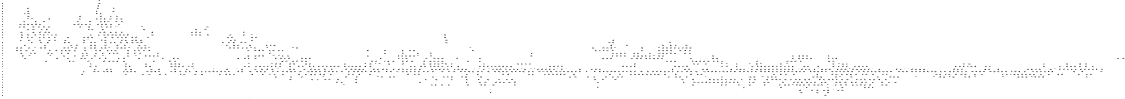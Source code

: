 digraph "DD" {
size = "7.5,10"
center = true;
edge [dir = none];
{ node [shape = plaintext];
  edge [style = invis];
  "CONST NODES" [style = invis];
" N56 " -> " N50 " -> " N69 " -> " N63 " -> " N60 " -> " N73 " -> " N82 " -> " N76 " -> " N66 " -> " N79 " -> " N86 " -> " N92 " -> " N43 " -> " N37 " -> " N47 " -> " N53 " -> " N115 " -> " N30 " -> " N24 " -> " N34 " -> " N40 " -> " N17 " -> " N27 " -> " N105 " -> " N14 " -> " N99 " -> " N11 " -> " N21 " -> " N108 " -> " N112 " -> " N8 " -> " N102 " -> " N89 " -> " N4 " -> " N1 " -> " N95 " -> "CONST NODES"; 
}
{ rank = same; node [shape = box]; edge [style = invis];
"  N431  "; }
{ rank = same; " N56 ";
"0x8252";
}
{ rank = same; " N50 ";
"0xf4f5";
}
{ rank = same; " N69 ";
"0xa490";
"0xa4d7";
"0xead7";
}
{ rank = same; " N63 ";
"0x9b27";
"0x6185";
"0x75b8";
}
{ rank = same; " N60 ";
"0x728e";
"0x902e";
"0x9353";
"0x9005";
}
{ rank = same; " N73 ";
"0xa163";
"0x63ff";
"0x8e6a";
"0xe996";
"0x6e49";
}
{ rank = same; " N82 ";
"0xe229";
"0x97d9";
"0xece0";
"0xa373";
"0xf490";
"0x8991";
"0x69ae";
"0xfbe2";
"0x7022";
"0x6129";
}
{ rank = same; " N76 ";
"0xe552";
"0x9001";
"0xe902";
"0xecee";
"0x5081";
"0x6845";
"0x9181";
"0x6c17";
"0xf964";
"0x7144";
}
{ rank = same; " N66 ";
"0xe176";
"0xa6af";
"0x9e13";
"0x8b11";
"0x9ff8";
"0x8b68";
"0x74b7";
"0x958f";
"0x637f";
"0x6de6";
"0x849a";
"0x8298";
"0x9150";
"0xeb60";
"0x502b";
"0x6e23";
}
{ rank = same; " N79 ";
"0x6107";
"0x678b";
"0xe5c9";
"0x84f7";
"0xe829";
"0x7170";
"0x944f";
"0x5f6d";
"0x612b";
"0xa34c";
"0xa20c";
"0x69b4";
"0x77b3";
"0xf0a8";
}
{ rank = same; " N86 ";
"0xa3f4";
"0xe68d";
"0xe778";
"0xa41f";
"0x7b9d";
"0x6e78";
"0xf621";
"0xf4cf";
"0xa3b4";
"0x8b93";
}
{ rank = same; " N92 ";
"0x7482";
"0x5056";
"0x81fa";
"0x9b80";
"0xe917";
"0xf30c";
"0xfad2";
"0x9cc3";
"0xa3b3";
"0x8d10";
"0xfd46";
"0xeba7";
"0xfc4c";
"0xa6e3";
"0x9a88";
}
{ rank = same; " N43 ";
"0x6672";
"0x8bdf";
"0x63d9";
"0xa5ee";
"0x7ceb";
"0xe671";
"0x7da6";
"0x8133";
"0x7507";
"0xa5f9";
"0xa28e";
"0x72e4";
"0x661d";
"0xfc3b";
"0xf391";
"0x7fbf";
"0x8d2c";
"0x9fa8";
"0xa6e0";
"0xa6b2";
"0x74e0";
"0xec8d";
"0x8795";
"0x930e";
"0x610c";
"0xe77d";
}
{ rank = same; " N37 ";
"0xf38c";
"0x8305";
"0x8276";
"0xa18b";
"0x64bc";
"0xec48";
"0x619e";
"0x9e6d";
"0xa358";
"0x66ea";
"0x747f";
"0xf849";
"0x83fe";
"0x5ea5";
"0x88d0";
"0x8f4a";
"0x9997";
"0x9246";
"0x70d3";
"0x6c10";
"0x71e0";
"0xf235";
"0x733b";
"0x6081";
}
{ rank = same; " N47 ";
"0xa793";
"0xa6c6";
"0xe422";
"0x99d3";
"0x9cfe";
"0x5347";
"0x991f";
"0x6326";
"0x7d5d";
"0xa2ac";
"0x5e61";
"0xf5cf";
"0x6372";
"0xe609";
"0x6e27";
"0x6627";
"0xed96";
"0xfa20";
"0x8ec3";
"0xf690";
}
{ rank = same; " N53 ";
"0x614c";
"0x743f";
"0x610d";
"0x5ee7";
"0xeb52";
"0xe9df";
"0x8dcb";
"0x97f1";
"0x6e69";
"0x7db5";
"0x6516";
"0x9baf";
"0xf3d3";
"0x6be6";
"0x7fd6";
"0x93f8";
"0x85f7";
"0x6ac6";
"0xe36d";
"0xe2a4";
"0xe265";
"0xa6c7";
"0x70ae";
"0x71ce";
"0x6628";
}
{ rank = same; " N115 ";
"0xa5b6";
"0x65a6";
"0xa2dd";
"0xa089";
"0xa2a2";
"0x6df9";
"0xa564";
"0xa5e5";
"0x50af";
"0xa337";
"0x9434";
"0x7ff3";
"0x8a18";
"0x754a";
"0x7871";
"0xa318";
"0xa5cc";
"0x52a2";
"0x9cfb";
"0xf260";
"0x872f";
"0xa5d8";
"0x8d74";
"0xa315";
}
{ rank = same; " N30 ";
"0xe2a5";
"0x8aee";
"0xe23d";
"0x6814";
"0xe45d";
"0xa5b5";
"0xe41d";
"0x8be4";
"0xa1c7";
"0xe80d";
"0x6d5e";
"0xe490";
"0x9c8a";
"0x661c";
"0x8c5f";
"0xa4b7";
"0xe84c";
"0xe44d";
"0xa445";
"0xf0b6";
"0xa017";
"0xe472";
"0x6e6f";
"0xea53";
"0xa171";
"0xa66d";
"0xe7cf";
"0xe994";
"0xea62";
"0xe2fd";
"0x867d";
"0x9a39";
"0xe299";
"0xe3e9";
"0xa4a7";
"0x77b0";
"0x8fe1";
"0x8a8d";
"0xf0bd";
"0x7c93";
"0xe457";
"0xe85a";
"0xe307";
"0x65ac";
"0x79ad";
"0x51da";
"0xe37a";
"0x8f45";
"0x931b";
"0x6514";
}
{ rank = same; " N24 ";
"0x8e0d";
"0x836a";
"0x76ad";
"0x908d";
"0x85d6";
"0x7f67";
"0x65b1";
"0x730d";
"0xf3c3";
"0x746b";
"0x7726";
"0x88df";
"0x8843";
"0x5384";
"0x7928";
"0x8644";
"0x5e6d";
"0x7fc3";
"0xf4bf";
"0xe195";
"0xeb18";
"0x8d8f";
"0xedf4";
"0xe241";
"0x88e0";
"0x92f0";
"0xf5a6";
"0x64c3";
"0x8c71";
"0xa562";
"0x8402";
"0x99cf";
"0x5066";
"0xeaab";
"0x9037";
"0xe2c7";
"0xea04";
"0xe80e";
"0xa735";
"0xf2de";
"0x9994";
"0xa4f7";
"0xe347";
"0x6258";
"0x632b";
"0x9dd4";
"0x88b5";
"0x7055";
}
{ rank = same; " N34 ";
"0xf906";
"0x9448";
"0x8193";
"0x982a";
"0x7454";
"0x8f7d";
"0x91b9";
"0x67f8";
"0xf674";
"0xe874";
"0xf876";
"0x7258";
"0xfc1e";
"0x7466";
"0x7631";
"0x53b7";
"0xedae";
"0x76d8";
"0xfb54";
"0x5027";
"0x637e";
"0xa379";
"0xf0cf";
"0xfa19";
"0x837d";
"0x768f";
"0x5378";
"0xfa07";
"0x9948";
"0x784f";
"0xf07f";
"0xa283";
"0x6c31";
"0xa1e7";
"0xe711";
"0x93fe";
"0x6151";
"0x6dd6";
}
{ rank = same; " N40 ";
"0xe63b";
"0xf071";
"0x8d3e";
"0xe51e";
"0x9d82";
"0x6995";
"0x6efc";
"0x88f7";
"0x932e";
"0x989f";
"0xec02";
"0xeb80";
"0xf062";
"0xe135";
"0xf66e";
"0x799d";
"0x5f1a";
"0xa5b1";
"0x958e";
"0x8804";
"0xa407";
"0x72f4";
"0xee1a";
"0x8235";
"0xe38c";
"0x91e0";
"0x4fde";
"0x73f1";
"0xf4ca";
"0x9b6b";
"0x7b0a";
"0xef22";
"0x7346";
"0xe228";
"0x9fa9";
"0xe4b1";
"0xf527";
"0x75a4";
"0xe59c";
"0xa506";
"0xef21";
"0xfb37";
"0xe981";
"0xa301";
"0xf725";
"0xa3fd";
"0x525e";
"0x6572";
"0xeabc";
"0xe1c3";
}
{ rank = same; " N17 ";
"0xa298";
"0xf29f";
"0xe2fa";
"0xeed3";
"0x8711";
"0x8957";
"0x8683";
"0xe659";
"0xe8b1";
"0xf031";
"0xec51";
"0xe4ba";
"0x865f";
"0x7c8d";
"0xa60a";
"0xec18";
"0x708b";
"0xe410";
"0xe784";
"0xedc9";
"0xee8b";
"0x74a3";
"0x938f";
"0x539b";
"0xe218";
"0xf599";
"0x6a66";
"0xe99a";
"0xf26e";
"0x7bd4";
"0x6ca6";
"0xebb3";
"0xe724";
"0xe197";
"0x6a34";
"0xf4de";
"0xe4a0";
"0x7555";
"0x9ca2";
"0xefb7";
"0x9590";
"0xe9fc";
"0xf4d5";
"0x8d65";
"0x92f6";
"0x7e7d";
"0x6ddc";
"0xe89e";
"0xef1f";
"0xa0ab";
"0xf54d";
"0x6226";
"0xe83d";
"0x8db3";
"0xe90a";
"0x808d";
"0x8f81";
"0x6d58";
"0x906b";
}
{ rank = same; " N27 ";
"0xf411";
"0x94a9";
"0xf53d";
"0x6a7b";
"0x8467";
"0x9d8e";
"0x6f0c";
"0xe447";
"0x9ed0";
"0xe6aa";
"0x8a9d";
"0xa381";
"0xa6c0";
"0x8c8d";
"0x63a2";
"0xf7c4";
"0x6d65";
"0xf4cb";
"0xeb0c";
"0xed4f";
"0x66ac";
"0x78af";
"0xecaa";
"0x8ea0";
"0x8afb";
"0xf4ce";
"0x78bd";
"0x7d95";
"0x77a9";
"0x745b";
"0x635a";
"0x722b";
"0x7405";
"0x8f89";
"0x8c46";
"0x7a78";
"0x9f8f";
"0xebf2";
"0x758d";
"0x7b7a";
"0x50b9";
"0x6e2b";
"0x9149";
"0xfca7";
"0x5295";
"0xe258";
"0xe598";
"0x7290";
"0x72bb";
"0xa42a";
"0xa37b";
}
{ rank = same; " N105 ";
"0x64c5";
"0x6bd7";
"0x9f22";
"0xfbe6";
"0xe9b8";
"0x66d0";
"0xa03e";
"0x927c";
"0xe65f";
"0xf4ae";
"0x86c4";
"0xe12f";
"0x8d94";
"0x8908";
"0x9bf9";
"0x7845";
"0x6816";
"0x9aff";
"0x90a9";
"0x6d55";
"0xe82e";
"0x9235";
"0x85fb";
"0x6682";
"0x5e76";
"0x900f";
"0xa100";
"0x8db2";
"0x65c8";
"0xe781";
"0x80fa";
"0x7f57";
"0x7b6e";
"0x8733";
"0x8171";
"0xa194";
"0x7478";
"0x8110";
"0xa640";
"0x6366";
"0x8b81";
"0xe549";
"0x7fe1";
"0x6be1";
"0x892a";
"0x94e7";
"0x85ba";
"0x8fc5";
"0x623c";
"0x61ba";
"0x69de";
"0x9099";
"0xe1ae";
"0x9347";
"0xf5ed";
"0xeade";
}
{ rank = same; " N14 ";
"0x9b75";
"0x83fd";
"0x8e9e";
"0x81bd";
"0x6219";
"0x8bcf";
"0x9257";
"0x993e";
"0x6ce5";
"0xe6e6";
"0x9083";
"0xefec";
"0x8750";
"0x98e9";
"0xee54";
"0x7cd3";
"0x85ab";
"0x50ef";
"0x9a49";
"0x771d";
"0xe4f9";
"0x62c4";
"0x7919";
"0xf4a8";
"0x907d";
"0xeef3";
"0x6836";
"0xa398";
"0xf59a";
"0x618b";
"0x97c7";
"0xa13d";
"0x97fa";
"0x934a";
"0xa4f1";
"0xe332";
"0xa0c4";
"0x8dcf";
"0xf5e0";
"0x9039";
"0xf043";
"0x81c4";
"0x660b";
"0x8f3c";
"0x7ef1";
"0x6cbb";
"0x78b7";
"0x675f";
"0x9312";
"0x79b1";
"0xe129";
"0x6db0";
"0x9d29";
"0x6d22";
"0x8fac";
"0xe673";
"0x6ac7";
"0xeb2a";
"0x5e11";
"0x82a1";
"0x6746";
"0x746e";
"0x78ba";
"0x6031";
"0x956f";
"0xfa9d";
"0xa702";
"0xa426";
"0x500e";
"0x6004";
"0xa64a";
"0x6c70";
"0x7859";
"0x9332";
"0xf422";
"0x7459";
"0x9d6f";
"0x8953";
"0x6543";
"0x77e9";
"0x518a";
"0xa4fc";
"0x62af";
"0x8655";
"0x6a89";
"0x83a9";
"0x6a32";
"0x601a";
"0x8929";
"0x99d0";
"0x62c2";
"0x6c25";
"0x98db";
"0x9be8";
"0xf5b4";
"0xefb6";
"0x6f5c";
"0x50f2";
"0x514e";
"0xfbdf";
"0xe747";
"0x80dc";
"0xf38d";
"0x781b";
"0x601c";
"0xe7ba";
"0x6772";
"0xa211";
"0x8e27";
"0x6509";
"0xfa59";
"0xa56b";
}
{ rank = same; " N99 ";
"0x536c";
"0xa58b";
"0x52db";
"0x9494";
"0xf656";
"0x879f";
"0x6621";
"0x65d7";
"0xa694";
"0x69ab";
"0xa43c";
"0xa360";
"0x9fd1";
"0xef88";
"0x65a0";
"0xf329";
"0x6b1f";
"0x80b6";
"0x6460";
"0xa0ea";
"0x6566";
"0xa0fb";
"0xa195";
"0x8fdd";
"0x76c5";
"0x6e39";
"0xefed";
"0x694d";
"0x7e44";
"0x6a94";
"0xa05c";
"0x9433";
"0xef29";
"0x9894";
"0x7651";
"0x825f";
"0xe35e";
"0x7f95";
"0x7ada";
"0x62c5";
"0x8893";
"0x82ca";
"0x6ff7";
"0x6db2";
"0x8f55";
"0xe478";
"0x6fce";
"0x63f0";
"0x8e70";
"0x6b3c";
"0xa6d8";
"0x7d91";
"0x5dd6";
"0x60c3";
"0x6c84";
"0xa579";
"0x8f73";
"0xe75d";
"0x87b6";
"0xeeaa";
"0xed74";
"0x8611";
"0x850c";
"0xe9d4";
"0x663f";
"0x500a";
"0x7557";
"0x895f";
"0x6322";
"0xa177";
"0x7df0";
"0x507c";
"0x5de7";
"0xa421";
"0xf7e8";
"0xf311";
"0x992d";
"0xf5c5";
"0xf4e3";
"0x9031";
"0x7e90";
"0x68e7";
"0x8ebd";
"0xe741";
"0x613f";
"0x636a";
"0xf2db";
"0x8a67";
"0x6b2a";
"0x9af9";
"0x5226";
"0x604d";
"0xf962";
"0xf790";
"0x8612";
"0xe6de";
"0x9000";
"0x8dc8";
"0x8800";
"0x6597";
"0xee34";
"0x99a2";
"0x8d6b";
"0x79c1";
"0x86a3";
"0x9db5";
"0xa0be";
"0x6cf5";
"0xe169";
"0xf0d1";
"0xe4af";
"0x9b55";
"0x7d73";
"0x84ac";
"0xe210";
"0xeb5e";
"0x6b49";
"0xfba3";
"0x8289";
"0xa067";
"0x5e66";
"0x90d3";
"0xfbac";
"0x5fe2";
"0x909c";
"0xe77b";
"0x8b4a";
"0x90fa";
"0x6a83";
"0xfb13";
"0xe5eb";
"0x6906";
"0xf69b";
"0x8c14";
"0xe7bc";
"0x72b3";
"0x84d4";
"0x8502";
"0xa46f";
"0xa18d";
"0x8817";
"0xa213";
"0xea02";
"0x7129";
"0x7bdb";
"0xa36c";
"0x75ea";
"0x66b8";
"0x7652";
"0x9a37";
"0x60d6";
"0x679f";
"0x7e32";
"0xedc4";
"0x5355";
}
{ rank = same; " N11 ";
"0x65f7";
"0xef11";
"0x776b";
"0x50e6";
"0x9815";
"0xf0ed";
"0x824e";
"0x9810";
"0x836c";
"0xa080";
"0x6f57";
"0xec2e";
"0x6d69";
"0x6d26";
"0x66f6";
"0x6c33";
"0xa0c0";
"0x991c";
"0x8410";
"0x7d27";
"0x9d5c";
"0xe39e";
"0x7bc8";
"0xface";
"0x865a";
"0x7d07";
"0xf42c";
"0x7cc4";
"0x868d";
"0x937b";
"0xf50b";
"0xe160";
"0xfc77";
"0xe813";
"0x8d0b";
"0x602a";
"0xfb1d";
"0x81fd";
"0x89a3";
"0x6d30";
"0x5f41";
"0x7e65";
"0x838f";
"0x8047";
"0xec5a";
"0x70cc";
"0x75af";
"0xe837";
"0x6bcb";
"0xa588";
"0xf421";
"0x52bf";
"0x74a2";
"0xe5c3";
"0x707e";
"0xe8e0";
"0x879e";
"0x837e";
"0xf37e";
"0x640c";
"0x5f8e";
"0x9cef";
"0x70a3";
"0xa669";
"0xe433";
"0x8df5";
"0xeccf";
"0xed24";
"0x50d4";
"0x729c";
"0x843e";
"0x83ca";
"0x93a0";
"0x5fd6";
"0x87fc";
"0xf43d";
"0x8a2c";
"0x607f";
"0x61ab";
"0x94ce";
"0xecc6";
"0x7460";
"0x86dd";
"0x6ae3";
"0x84dd";
"0x602c";
"0x5392";
"0x6d47";
"0x9d13";
"0xa406";
"0x6ce8";
"0x657b";
"0x9f54";
"0x8b67";
"0xa046";
"0xa160";
"0x9a3f";
"0xe7a8";
"0x744e";
"0x63ed";
"0xa267";
"0x7c7f";
"0x761c";
"0x92bb";
"0xf8df";
"0xa5e6";
"0x9b59";
"0xa747";
"0x7660";
"0x9a12";
"0xea76";
"0x8aa6";
"0x63f5";
"0x5323";
"0xedfd";
"0x8ec5";
"0xe49d";
"0x6cdb";
"0xa460";
"0x7710";
"0x6e45";
"0xe88a";
"0x98e5";
"0x80bd";
"0x6253";
"0xa203";
"0x8e3f";
"0x651f";
"0x5e26";
"0xa3ca";
"0xf615";
"0x98ff";
"0x812e";
"0x8b0d";
"0x739a";
"0xa49a";
"0x850b";
"0x8449";
"0xf5a7";
"0x61c0";
"0x510d";
"0xf1e4";
"0x5ef6";
"0x72a4";
"0xef3e";
"0x7a5f";
"0xf1bb";
"0x8bb1";
"0x536e";
"0x6fea";
"0x66f3";
"0xecdb";
"0xe9f9";
"0x7173";
"0x6d42";
"0x51e1";
"0x51d7";
"0xe601";
"0x9e75";
"0xe15a";
"0xfc33";
"0xa007";
"0x6d7e";
"0x6804";
"0xa4c6";
"0x5e08";
"0x8caf";
"0xe361";
"0xece6";
"0xa50b";
"0x8be6";
"0x8e77";
"0xee90";
"0x7aa8";
"0x5e2e";
"0x7102";
"0x5ec7";
"0xf69f";
"0x9b3b";
"0xee43";
"0x6c6a";
"0x6bf1";
"0x8302";
"0x6ba1";
"0x9410";
"0xa2a4";
"0xe869";
"0x6dc5";
"0x8b7a";
"0x5345";
"0x903b";
"0x937a";
"0x97f5";
"0x654a";
"0xed4b";
"0xe62d";
"0x750d";
"0x6bbf";
"0x822f";
"0x7833";
"0xe733";
"0x61a7";
"0x613d";
"0x7183";
"0xa6ae";
"0xed0b";
"0x749f";
"0xee58";
"0x5ea6";
"0x6822";
}
{ rank = same; " N21 ";
"0x7c94";
"0x769d";
"0x7ca9";
"0x8fad";
"0xa62f";
"0x7f51";
"0x6ba2";
"0x5dc7";
"0x50c0";
"0x7043";
"0x8d11";
"0x5137";
"0x8e36";
"0xa417";
"0x65e6";
"0xe727";
"0xeccd";
"0x945e";
"0x6969";
"0xf7ed";
"0x882a";
"0x7b45";
"0x52a4";
"0x7901";
"0x6427";
"0xe6c0";
"0xa4e2";
"0x873a";
"0xe5ee";
"0x834b";
"0x8793";
"0x9a09";
"0xee1b";
"0x5dba";
"0xe5fc";
"0x601e";
"0x98d7";
"0x8588";
"0x9a48";
"0xa672";
"0x7f7e";
"0x81f4";
"0x93e1";
"0xe2a6";
"0x5e40";
"0x78be";
"0x85e6";
"0xa09c";
"0xf402";
"0x8776";
"0x85d8";
"0x7dbe";
"0x93f9";
"0xe2ef";
"0x9483";
"0x7865";
"0xa02e";
"0xfcdb";
"0xf482";
"0x6790";
"0x52ca";
"0x9f1a";
"0xf2ac";
"0xe19d";
"0xf3a0";
"0x8685";
"0x7ae7";
"0x4fdb";
"0x6896";
"0xe9b1";
"0x8390";
"0x5f27";
"0xf60a";
"0x7c7d";
"0x8fdf";
"0xa688";
"0xfa2d";
"0xe5df";
"0x93c5";
"0x80d8";
"0x66c2";
"0xa4b0";
"0xf046";
"0x982d";
"0x9e8d";
"0x9c31";
"0x5341";
"0xe4e0";
"0x8754";
"0x6eaa";
"0x6bb0";
"0xe56f";
"0x90a4";
"0x51f3";
"0xf04b";
"0x94c8";
"0x97bd";
"0x9414";
"0x7622";
"0x661e";
"0x80a6";
"0x9f35";
}
{ rank = same; " N108 ";
"0x9393";
"0x8c99";
"0x918c";
"0xe536";
"0xe446";
"0x6f51";
"0x7042";
"0x9028";
"0x9317";
"0x98ad";
"0xe52e";
"0x8cf2";
"0xa297";
"0x84d5";
"0xe94b";
"0x7f71";
"0x85fe";
"0x535d";
"0x8e65";
"0xa016";
"0xf7f1";
"0x6f0b";
"0x5380";
"0xe663";
"0x950a";
"0x8631";
"0x816a";
"0x6a3a";
"0xe99b";
"0xa6d0";
"0x9267";
"0xe81d";
"0x7921";
"0x8236";
"0xebb8";
"0x513b";
"0xe7fd";
"0x6ecd";
"0x643d";
"0x99fd";
"0xa278";
"0x9180";
"0x64e3";
"0xa11a";
"0xecf1";
"0xe88c";
"0x7c9b";
"0xf2dd";
"0x87a5";
"0x515c";
"0xa760";
"0xe7ad";
"0x99f1";
"0xe44a";
"0x6e50";
"0x61bf";
"0x9d16";
"0x988e";
"0x803d";
"0x62a2";
"0x7b91";
"0xe62e";
"0xa24c";
"0x5389";
"0x9294";
}
{ rank = same; " N112 ";
"0xe22c";
"0x7f25";
"0xe6c7";
"0x7b55";
"0x9a3c";
"0x7a4c";
"0x5e75";
"0xfa03";
"0x8840";
"0x76c9";
"0xf1c3";
"0xf310";
"0xf74b";
"0xf2d9";
"0x7259";
"0xa4c7";
"0xe406";
"0xe972";
"0x7824";
"0x9b10";
"0x5398";
"0xe2ca";
"0xe484";
"0xe886";
"0x6649";
"0xe87a";
"0x7a93";
"0xfc68";
"0x815c";
"0xe80a";
"0x62bb";
"0x6fb0";
"0x61c4";
"0xf0bb";
"0xef2c";
"0xe366";
"0x9209";
"0x8e4b";
"0xfcc5";
"0x9da5";
"0x72f1";
"0x727c";
"0x86c6";
"0x644b";
"0x9af6";
"0x9d37";
"0x9f71";
"0x7f82";
"0x8adc";
"0x834c";
"0x6e9e";
"0xe982";
"0x6851";
"0x511e";
"0xa678";
}
{ rank = same; " N8 ";
"0x9e95";
"0xe214";
"0x7157";
"0xec0e";
"0x90b1";
"0xa115";
"0xa3aa";
"0xe785";
"0xf398";
"0xf5f8";
"0x8f40";
"0x7e3e";
"0x9103";
"0x5f22";
"0x8c22";
"0x5202";
"0x72aa";
"0xfabb";
"0x9f6e";
"0x85ad";
"0xf65d";
"0x89b7";
"0x7763";
"0x66a0";
"0x7145";
"0xe640";
"0x6690";
"0x853f";
"0x8518";
"0x78d5";
"0x8a4c";
"0x8330";
"0xf4c9";
"0xf3bf";
"0x92c4";
"0x6023";
"0xa03f";
"0x62cb";
"0xe221";
"0xa00f";
"0xa6ed";
"0x8b08";
"0x7c64";
"0x52e1";
"0x6c88";
"0x8cdb";
"0x62f1";
"0x6721";
"0x8f77";
"0x6677";
}
{ rank = same; " N102 ";
"0x68db";
"0x9884";
"0x8aff";
"0xe75e";
"0x5f64";
"0x664c";
"0xf002";
"0xe514";
"0x9116";
"0x7106";
"0x63a4";
"0x85f0";
"0x9a1c";
"0xf4e5";
"0x8a48";
"0x606a";
"0xedb2";
"0x5032";
"0x89d1";
"0xa2b1";
"0x6528";
"0xa71d";
"0x65f0";
"0x4fd7";
"0x85fd";
"0x8b6e";
"0x614a";
"0xa6db";
"0x532d";
"0x5f0e";
"0xa610";
"0xf241";
"0x65ce";
"0x9da8";
"0xeead";
"0xf439";
"0x8554";
"0xecdc";
}
{ rank = same; " N89 ";
"0x74c8";
"0x681a";
"0xe6ff";
"0xe34d";
"0x883c";
"0x9582";
"0xef7b";
"0x4ff4";
"0x8ae7";
}
{ rank = same; " N4 ";
"0xe33b";
"0x5dfe";
"0x4feb";
"0x4fc8";
"0xef9d";
"0x9236";
"0x86d2";
"0x8614";
"0x6ab1";
}
{ rank = same; " N1 ";
"0x4fc7";
"0x6bf5";
"0xf088";
"0x66d1";
}
{ rank = same; " N95 ";
"0x4fd6";
}
{ rank = same; "CONST NODES";
{ node [shape = box]; "0x4fc3";
}
}
"  N431  " -> "0x8252" [style = dotted];
"0x8252" -> "0xf4f5";
"0x8252" -> "0xa490" [style = dashed];
"0xf4f5" -> "0xa4d7";
"0xf4f5" -> "0xead7" [style = dashed];
"0xa490" -> "0x6185";
"0xa490" -> "0xece0" [style = dashed];
"0xa4d7" -> "0x9b27";
"0xa4d7" -> "0x9353" [style = dashed];
"0xead7" -> "0x75b8";
"0xead7" -> "0x728e" [style = dashed];
"0x9b27" -> "0x902e";
"0x9b27" -> "0x63ff" [style = dashed];
"0x6185" -> "0xa163";
"0x6185" -> "0x6e49" [style = dashed];
"0x75b8" -> "0x728e";
"0x75b8" -> "0x9005" [style = dashed];
"0x728e" -> "0xf490";
"0x728e" -> "0x4fc3" [style = dashed];
"0x902e" -> "0x8e6a";
"0x902e" -> "0xa373" [style = dashed];
"0x9353" -> "0x69ae";
"0x9353" -> "0xa373" [style = dashed];
"0x9005" -> "0xe996";
"0x9005" -> "0x4fc3" [style = dashed];
"0xa163" -> "0xece0";
"0xa163" -> "0xe229" [style = dashed];
"0x63ff" -> "0x7022";
"0x63ff" -> "0x97d9" [style = dashed];
"0x8e6a" -> "0x69ae";
"0x8e6a" -> "0x8991" [style = dashed];
"0xe996" -> "0xf490";
"0xe996" -> "0x97d9" [style = dashed];
"0x6e49" -> "0x6129";
"0x6e49" -> "0xfbe2" [style = dashed];
"0xe229" -> "0x9001";
"0xe229" -> "0x77b3" [style = dashed];
"0x97d9" -> "0x6c17";
"0x97d9" -> "0x958f" [style = dashed];
"0xece0" -> "0xf964";
"0xece0" -> "0xa6b2" [style = dotted];
"0xa373" -> "0xecee";
"0xa373" -> "0x637f" [style = dashed];
"0xf490" -> "0x5081";
"0xf490" -> "0x8b68" [style = dashed];
"0x8991" -> "0x6845";
"0x8991" -> "0x8298" [style = dashed];
"0x69ae" -> "0xe552";
"0x69ae" -> "0x8b11" [style = dashed];
"0xfbe2" -> "0xe902";
"0xfbe2" -> "0x612b" [style = dashed];
"0x7022" -> "0x9181";
"0x7022" -> "0xe176" [style = dashed];
"0x6129" -> "0x7144";
"0x6129" -> "0x7170" [style = dashed];
"0xe552" -> "0x9ff8";
"0xe552" -> "0x74b7" [style = dashed];
"0x9001" -> "0x944f";
"0x9001" -> "0xf621" [style = dashed];
"0xe902" -> "0xe829";
"0xe902" -> "0xf0a8" [style = dashed];
"0xecee" -> "0xeb60";
"0xecee" -> "0x74b7" [style = dashed];
"0x5081" -> "0x6de6";
"0x5081" -> "0xa6af" [style = dashed];
"0x6845" -> "0x502b";
"0x6845" -> "0x74b7" [style = dashed];
"0x9181" -> "0x849a";
"0x9181" -> "0x6e23" [style = dashed];
"0x6c17" -> "0x9e13";
"0x6c17" -> "0x9150" [style = dashed];
"0xf964" -> "0xa41f";
"0xf964" -> "0xf621" [style = dashed];
"0x7144" -> "0x69b4";
"0x7144" -> "0xe5c9" [style = dashed];
"0xe176" -> "0x84f7";
"0xe176" -> "0x7170" [style = dashed];
"0xa6af" -> "0x6e78";
"0xa6af" -> "0xa3b4" [style = dashed];
"0x9e13" -> "0x6107";
"0x9e13" -> "0xe829" [style = dashed];
"0x8b11" -> "0xfc3b";
"0x8b11" -> "0xa5ee" [style = dashed];
"0x9ff8" -> "0x8b93";
"0x9ff8" -> "0xe68d" [style = dashed];
"0x8b68" -> "0xa6e0";
"0x8b68" -> "0x7da6" [style = dashed];
"0x74b7" -> "0x7b9d";
"0x74b7" -> "0xf621" [style = dashed];
"0x958f" -> "0x6107";
"0x958f" -> "0x612b" [style = dashed];
"0x637f" -> "0x8795";
"0x637f" -> "0xa5f9" [style = dashed];
"0x6de6" -> "0xa6e0";
"0x6de6" -> "0x9a88" [style = dashed];
"0x849a" -> "0x84f7";
"0x849a" -> "0x69b4" [style = dashed];
"0x8298" -> "0x678b";
"0x8298" -> "0x77b3" [style = dashed];
"0x9150" -> "0x5f6d";
"0x9150" -> "0xf0a8" [style = dashed];
"0xeb60" -> "0x8795";
"0xeb60" -> "0xfd46" [style = dashed];
"0x502b" -> "0xa20c";
"0x502b" -> "0x944f" [style = dashed];
"0x6e23" -> "0xa34c";
"0x6e23" -> "0xe5c9" [style = dashed];
"0x6107" -> "0xa6e0";
"0x6107" -> "0x4fc3" [style = dashed];
"0x678b" -> "0xfc3b";
"0x678b" -> "0x8795" [style = dashed];
"0xe5c9" -> "0xf621";
"0xe5c9" -> "0xf4cf" [style = dashed];
"0x84f7" -> "0x8795";
"0x84f7" -> "0xa6e0" [style = dashed];
"0xe829" -> "0x9a88";
"0xe829" -> "0x81fa" [style = dashed];
"0x7170" -> "0xa5f9";
"0x7170" -> "0x661d" [style = dotted];
"0x944f" -> "0xe68d";
"0x944f" -> "0xa3f4" [style = dashed];
"0x5f6d" -> "0x6e78";
"0x5f6d" -> "0x4fc3" [style = dashed];
"0x612b" -> "0x7da6";
"0x612b" -> "0x7ceb" [style = dotted];
"0xa34c" -> "0x7b9d";
"0xa34c" -> "0x6e78" [style = dashed];
"0xa20c" -> "0x8b93";
"0xa20c" -> "0x8795" [style = dashed];
"0x69b4" -> "0xfd46";
"0x69b4" -> "0xf30c" [style = dashed];
"0x77b3" -> "0xa5ee";
"0x77b3" -> "0x72e4" [style = dotted];
"0xf0a8" -> "0xa3b4";
"0xf0a8" -> "0xe778" [style = dashed];
"0xa3f4" -> "0x7482";
"0xa3f4" -> "0xfad2" [style = dashed];
"0xe68d" -> "0xa6e3";
"0xe68d" -> "0x8d10" [style = dashed];
"0xe778" -> "0x81fa";
"0xe778" -> "0x7fbf" [style = dashed];
"0xa41f" -> "0xeba7";
"0xa41f" -> "0x8d10" [style = dashed];
"0x7b9d" -> "0x5056";
"0x7b9d" -> "0x9cc3" [style = dashed];
"0x6e78" -> "0xa6e0";
"0x6e78" -> "0x9cc3" [style = dashed];
"0xf621" -> "0xfc4c";
"0xf621" -> "0x9b80" [style = dashed];
"0xf4cf" -> "0xa3b3";
"0xf4cf" -> "0x9b80" [style = dashed];
"0xa3b4" -> "0x9a88";
"0xa3b4" -> "0x9b80" [style = dashed];
"0x8b93" -> "0xfc3b";
"0x8b93" -> "0xe917" [style = dashed];
"0x7482" -> "0xec8d";
"0x7482" -> "0x72e4" [style = dotted];
"0x5056" -> "0x610c";
"0x5056" -> "0xa6e0" [style = dashed];
"0x81fa" -> "0x7fbf";
"0x81fa" -> "0x7ceb" [style = dotted];
"0x9b80" -> "0x74e0";
"0x9b80" -> "0x7fbf" [style = dashed];
"0xe917" -> "0x6672";
"0xe917" -> "0x8795" [style = dashed];
"0xf30c" -> "0x8d2c";
"0xf30c" -> "0x661d" [style = dotted];
"0xfad2" -> "0xec8d";
"0xfad2" -> "0xf391" [style = dashed];
"0x9cc3" -> "0xa28e";
"0x9cc3" -> "0x4fc3" [style = dashed];
"0xa3b3" -> "0x8d2c";
"0xa3b3" -> "0x8bdf" [style = dashed];
"0x8d10" -> "0x7507";
"0x8d10" -> "0xf391" [style = dashed];
"0xfd46" -> "0xe671";
"0xfd46" -> "0xa5f9" [style = dashed];
"0xeba7" -> "0x63d9";
"0xeba7" -> "0xe77d" [style = dashed];
"0xfc4c" -> "0x9fa8";
"0xfc4c" -> "0x8bdf" [style = dashed];
"0xa6e3" -> "0x8133";
"0xa6e3" -> "0xa5ee" [style = dashed];
"0x9a88" -> "0x930e";
"0x9a88" -> "0x7da6" [style = dashed];
"0x6672" -> "0x66ea";
"0x6672" -> "0x754a" [style = dashed];
"0x8bdf" -> "0x83fe";
"0x8bdf" -> "0x8a18" [style = dotted];
"0x63d9" -> "0x747f";
"0x63d9" -> "0x6df9" [style = dotted];
"0xa5ee" -> "0x9e6d";
"0xa5ee" -> "0x9434" [style = dashed];
"0x7ceb" -> "0x619e";
"0x7ceb" -> "0x77b0" [style = dashed];
"0xe671" -> "0x733b";
"0xe671" -> "0x7871" [style = dashed];
"0x7da6" -> "0x8305";
"0x7da6" -> "0x872f" [style = dashed];
"0x8133" -> "0x747f";
"0x8133" -> "0x9434" [style = dashed];
"0x7507" -> "0x5ea5";
"0x7507" -> "0x9434" [style = dashed];
"0xa5f9" -> "0x88d0";
"0xa5f9" -> "0x7871" [style = dashed];
"0xa28e" -> "0xa18b";
"0xa28e" -> "0x7ff3" [style = dashed];
"0x72e4" -> "0x64bc";
"0x72e4" -> "0x65a6" [style = dashed];
"0x661d" -> "0x8f4a";
"0x661d" -> "0x8a18" [style = dashed];
"0xfc3b" -> "0xf235";
"0xfc3b" -> "0x754a" [style = dashed];
"0xf391" -> "0xec48";
"0xf391" -> "0x65a6" [style = dotted];
"0x7fbf" -> "0x71e0";
"0x7fbf" -> "0x77b0" [style = dotted];
"0x8d2c" -> "0xf38c";
"0x8d2c" -> "0x8a18" [style = dotted];
"0x9fa8" -> "0x9246";
"0x9fa8" -> "0x7871" [style = dashed];
"0xa6e0" -> "0x6081";
"0xa6e0" -> "0x7ff3" [style = dashed];
"0xa6b2" -> "0xa358";
"0xa6b2" -> "0x6df9" [style = dashed];
"0x74e0" -> "0x6c10";
"0x74e0" -> "0x872f" [style = dashed];
"0xec8d" -> "0xf849";
"0xec8d" -> "0x65a6" [style = dotted];
"0x8795" -> "0x70d3";
"0x8795" -> "0x8d74" [style = dashed];
"0x930e" -> "0x8276";
"0x930e" -> "0x872f" [style = dashed];
"0x610c" -> "0x9997";
"0x610c" -> "0x8d74" [style = dashed];
"0xe77d" -> "0x9e6d";
"0xe77d" -> "0x6df9" [style = dotted];
"0xf38c" -> "0x6be6";
"0xf38c" -> "0x6627" [style = dashed];
"0x8305" -> "0x70ae";
"0x8305" -> "0xa2ac" [style = dashed];
"0x8276" -> "0xa6c7";
"0x8276" -> "0x6627" [style = dashed];
"0xa18b" -> "0x7ff3";
"0xa18b" -> "0x6e27" [style = dashed];
"0x64bc" -> "0x99d3";
"0x64bc" -> "0x8ec3" [style = dotted];
"0xec48" -> "0xa793";
"0xec48" -> "0x8ec3" [style = dashed];
"0x619e" -> "0x5ee7";
"0x619e" -> "0x5347" [style = dashed];
"0x9e6d" -> "0x6372";
"0x9e6d" -> "0x8ec3" [style = dashed];
"0xa358" -> "0xfa20";
"0xa358" -> "0x8ec3" [style = dotted];
"0x66ea" -> "0x991f";
"0x66ea" -> "0xa6c6" [style = dashed];
"0x747f" -> "0xed96";
"0x747f" -> "0xf690" [style = dashed];
"0xf849" -> "0xe609";
"0xf849" -> "0xf690" [style = dashed];
"0x83fe" -> "0x7fd6";
"0x83fe" -> "0xa2ac" [style = dashed];
"0x5ea5" -> "0x6326";
"0x5ea5" -> "0xf690" [style = dashed];
"0x88d0" -> "0x8dcb";
"0x88d0" -> "0x8ec3" [style = dashed];
"0x8f4a" -> "0x7db5";
"0x8f4a" -> "0xf5cf" [style = dashed];
"0x9997" -> "0x8d74";
"0x9997" -> "0x7d5d" [style = dashed];
"0x9246" -> "0x6ac6";
"0x9246" -> "0x6627" [style = dashed];
"0x70d3" -> "0x8d74";
"0x70d3" -> "0xa6c6" [style = dashed];
"0x6c10" -> "0xa6c7";
"0x6c10" -> "0x9cfe" [style = dashed];
"0x71e0" -> "0x93f8";
"0x71e0" -> "0x5e61" [style = dashed];
"0xf235" -> "0xe422";
"0xf235" -> "0xa6c6" [style = dashed];
"0x733b" -> "0x6ac6";
"0x733b" -> "0xf690" [style = dashed];
"0x6081" -> "0x7ff3";
"0x6081" -> "0x7d5d" [style = dashed];
"0xa793" -> "0x610d";
"0xa793" -> "0x8dcb" [style = dashed];
"0xa6c6" -> "0x614c";
"0xa6c6" -> "0xe9df" [style = dashed];
"0xe422" -> "0x754a";
"0xe422" -> "0xe265" [style = dashed];
"0x99d3" -> "0x6516";
"0x99d3" -> "0x743f" [style = dashed];
"0x9cfe" -> "0xa6c7";
"0x9cfe" -> "0x4fc3" [style = dashed];
"0x5347" -> "0x5ee7";
"0x5347" -> "0x8fe1" [style = dashed];
"0x991f" -> "0x754a";
"0x991f" -> "0x8d74" [style = dashed];
"0x6326" -> "0xe36d";
"0x6326" -> "0x6ac6" [style = dashed];
"0x7d5d" -> "0x7ff3";
"0x7d5d" -> "0xe9df" [style = dashed];
"0xa2ac" -> "0x70ae";
"0xa2ac" -> "0x6628" [style = dashed];
"0x5e61" -> "0x93f8";
"0x5e61" -> "0x4fc3" [style = dashed];
"0xf5cf" -> "0xeb52";
"0xf5cf" -> "0x6628" [style = dotted];
"0x6372" -> "0xe2a4";
"0x6372" -> "0x85f7" [style = dashed];
"0xe609" -> "0x6e69";
"0xe609" -> "0x6ac6" [style = dashed];
"0x6e27" -> "0x7ff3";
"0x6e27" -> "0x4fc3" [style = dashed];
"0x6627" -> "0xa6c7";
"0x6627" -> "0xe9df" [style = dashed];
"0xed96" -> "0xe36d";
"0xed96" -> "0x9baf" [style = dashed];
"0xfa20" -> "0x71ce";
"0xfa20" -> "0x85f7" [style = dotted];
"0x8ec3" -> "0xf3d3";
"0x8ec3" -> "0x6628" [style = dashed];
"0xf690" -> "0x97f1";
"0xf690" -> "0xe9df" [style = dashed];
"0x614c" -> "0x9cfb";
"0x614c" -> "0x7ff3" [style = dashed];
"0x743f" -> "0xa2dd";
"0x743f" -> "0xa5d8" [style = dashed];
"0x610d" -> "0xa5b6";
"0x610d" -> "0x65a6" [style = dotted];
"0x5ee7" -> "0x8fe1";
"0x5ee7" -> "0x77b0" [style = dashed];
"0xeb52" -> "0xa564";
"0xeb52" -> "0xa5e5" [style = dashed];
"0xe9df" -> "0xa2a2";
"0xe9df" -> "0x4fc3" [style = dashed];
"0x8dcb" -> "0xa5b6";
"0x8dcb" -> "0x7871" [style = dashed];
"0x97f1" -> "0x9cfb";
"0x97f1" -> "0x872f" [style = dashed];
"0x6e69" -> "0x8d74";
"0x6e69" -> "0x65a6" [style = dotted];
"0x7db5" -> "0xa564";
"0x7db5" -> "0x8a18" [style = dashed];
"0x6516" -> "0xa2dd";
"0x6516" -> "0x65a6" [style = dashed];
"0x9baf" -> "0xf260";
"0x9baf" -> "0x7871" [style = dashed];
"0xf3d3" -> "0xa318";
"0xf3d3" -> "0xa5e5" [style = dotted];
"0x6be6" -> "0x7ff3";
"0x6be6" -> "0x8a18" [style = dotted];
"0x7fd6" -> "0x50af";
"0x7fd6" -> "0x8a18" [style = dotted];
"0x93f8" -> "0x4fc3";
"0x93f8" -> "0x77b0" [style = dotted];
"0x85f7" -> "0xa337";
"0x85f7" -> "0xa5d8" [style = dotted];
"0x6ac6" -> "0x8d74";
"0x6ac6" -> "0x7871" [style = dashed];
"0xe36d" -> "0x754a";
"0xe36d" -> "0x9434" [style = dashed];
"0xe2a4" -> "0xa089";
"0xe2a4" -> "0x9434" [style = dashed];
"0xe265" -> "0xf260";
"0xe265" -> "0x8d74" [style = dashed];
"0xa6c7" -> "0x7ff3";
"0xa6c7" -> "0x872f" [style = dashed];
"0x70ae" -> "0x50af";
"0x70ae" -> "0x872f" [style = dashed];
"0x71ce" -> "0xa315";
"0x71ce" -> "0xa5cc" [style = dashed];
"0x6628" -> "0x52a2";
"0x6628" -> "0x8fe1" [style = dotted];
"0xa5b6" -> "0x79ad";
"0xa5b6" -> "0xe472" [style = dashed];
"0x65a6" -> "0xe2a5";
"0x65a6" -> "0xa171" [style = dashed];
"0xa2dd" -> "0xa5b5";
"0xa2dd" -> "0xa4a7" [style = dashed];
"0xa089" -> "0xa445";
"0xa089" -> "0x8c5f" [style = dashed];
"0xa2a2" -> "0xf0bd";
"0xa2a2" -> "0x6e6f" [style = dashed];
"0x6df9" -> "0x51da";
"0x6df9" -> "0x661c" [style = dashed];
"0xa564" -> "0x6514";
"0xa564" -> "0xe37a" [style = dashed];
"0xa5e5" -> "0xe80d";
"0xa5e5" -> "0xe84c" [style = dashed];
"0x50af" -> "0xe307";
"0x50af" -> "0x867d" [style = dashed];
"0xa337" -> "0x931b";
"0xa337" -> "0x8f45" [style = dashed];
"0x9434" -> "0xe490";
"0x9434" -> "0xe457" [style = dashed];
"0x7ff3" -> "0x8a8d";
"0x7ff3" -> "0x65ac" [style = dashed];
"0x8a18" -> "0xe994";
"0x8a18" -> "0x6814" [style = dashed];
"0x754a" -> "0xa017";
"0x754a" -> "0x8aee" [style = dashed];
"0x7871" -> "0xe44d";
"0x7871" -> "0xea62" [style = dashed];
"0xa318" -> "0xe3e9";
"0xa318" -> "0xa4b7" [style = dashed];
"0xa5cc" -> "0x8be4";
"0xa5cc" -> "0xe2fd" [style = dashed];
"0x52a2" -> "0xe23d";
"0x52a2" -> "0xea53" [style = dashed];
"0x9cfb" -> "0xf0b6";
"0x9cfb" -> "0xe85a" [style = dashed];
"0xf260" -> "0x6d5e";
"0xf260" -> "0xe7cf" [style = dashed];
"0x872f" -> "0x9c8a";
"0x872f" -> "0x9a39" [style = dashed];
"0xa5d8" -> "0xe41d";
"0xa5d8" -> "0x7c93" [style = dashed];
"0x8d74" -> "0xa1c7";
"0x8d74" -> "0xe299" [style = dashed];
"0xa315" -> "0xa66d";
"0xa315" -> "0xe45d" [style = dashed];
"0xe2a5" -> "0x8c71";
"0xe2a5" -> "0x4fc3" [style = dotted];
"0x8aee" -> "0xe2c7";
"0x8aee" -> "0x4fc3" [style = dashed];
"0xe23d" -> "0x85d6";
"0xe23d" -> "0xa60a" [style = dashed];
"0x6814" -> "0xedf4";
"0x6814" -> "0x4fc3" [style = dotted];
"0xe45d" -> "0xf2de";
"0xe45d" -> "0x708b" [style = dashed];
"0xa5b5" -> "0x8644";
"0xa5b5" -> "0xeed3" [style = dashed];
"0xe41d" -> "0x99cf";
"0xe41d" -> "0x6226" [style = dashed];
"0x8be4" -> "0x8d8f";
"0x8be4" -> "0x6ca6" [style = dashed];
"0xa1c7" -> "0x836a";
"0xa1c7" -> "0x4fc3" [style = dashed];
"0xe80d" -> "0x7f67";
"0xe80d" -> "0xe99a" [style = dashed];
"0x6d5e" -> "0x8402";
"0x6d5e" -> "0xef1f" [style = dashed];
"0xe490" -> "0x9994";
"0xe490" -> "0x4fc3" [style = dashed];
"0x9c8a" -> "0xe347";
"0x9c8a" -> "0x4fc3" [style = dashed];
"0x661c" -> "0xe195";
"0x661c" -> "0x4fc3" [style = dotted];
"0x8c5f" -> "0x746b";
"0x8c5f" -> "0xe8b1" [style = dashed];
"0xa4b7" -> "0xf3c3";
"0xa4b7" -> "0x6ddc" [style = dashed];
"0xe84c" -> "0xa4f7";
"0xe84c" -> "0xe99a" [style = dashed];
"0xe44d" -> "0x88e0";
"0xe44d" -> "0x4fc3" [style = dashed];
"0xa445" -> "0xea04";
"0xa445" -> "0x6a34" [style = dashed];
"0xf0b6" -> "0x6258";
"0xf0b6" -> "0xa0ab" [style = dashed];
"0xa017" -> "0x8843";
"0xa017" -> "0x4fc3" [style = dashed];
"0xe472" -> "0xf5a6";
"0xe472" -> "0x906b" [style = dashed];
"0x6e6f" -> "0x5066";
"0x6e6f" -> "0xefb7" [style = dashed];
"0xea53" -> "0xeb18";
"0xea53" -> "0x6d58" [style = dashed];
"0xa171" -> "0xf4bf";
"0xa171" -> "0x4fc3" [style = dotted];
"0xa66d" -> "0x632b";
"0xa66d" -> "0xe9fc" [style = dashed];
"0xe7cf" -> "0xa735";
"0xe7cf" -> "0x8db3" [style = dashed];
"0xe994" -> "0xe241";
"0xe994" -> "0x4fc3" [style = dotted];
"0xea62" -> "0x9dd4";
"0xea62" -> "0x4fc3" [style = dashed];
"0xe2fd" -> "0xe195";
"0xe2fd" -> "0x6ca6" [style = dashed];
"0x867d" -> "0x7726";
"0x867d" -> "0xe218" [style = dashed];
"0x9a39" -> "0x5384";
"0x9a39" -> "0x4fc3" [style = dashed];
"0xe299" -> "0x88df";
"0xe299" -> "0x4fc3" [style = dashed];
"0xe3e9" -> "0x5e6d";
"0xe3e9" -> "0xf29f" [style = dashed];
"0xa4a7" -> "0x8e0d";
"0xa4a7" -> "0x808d" [style = dashed];
"0x77b0" -> "0x7928";
"0x77b0" -> "0x4fc3" [style = dotted];
"0x8fe1" -> "0x64c3";
"0x8fe1" -> "0x7c8d" [style = dashed];
"0x8a8d" -> "0x9037";
"0x8a8d" -> "0x4fc3" [style = dashed];
"0xf0bd" -> "0x76ad";
"0xf0bd" -> "0xf599" [style = dashed];
"0x7c93" -> "0xa562";
"0x7c93" -> "0x6226" [style = dashed];
"0xe457" -> "0x7fc3";
"0xe457" -> "0x4fc3" [style = dashed];
"0xe85a" -> "0x88b5";
"0xe85a" -> "0x7bd4" [style = dashed];
"0xe307" -> "0x730d";
"0xe307" -> "0xf26e" [style = dashed];
"0x65ac" -> "0xe80e";
"0x65ac" -> "0x4fc3" [style = dashed];
"0x79ad" -> "0x92f0";
"0x79ad" -> "0xe4ba" [style = dashed];
"0x51da" -> "0x8d8f";
"0x51da" -> "0x4fc3" [style = dotted];
"0xe37a" -> "0xeaab";
"0xe37a" -> "0xee8b" [style = dashed];
"0x8f45" -> "0x7055";
"0x8f45" -> "0x8d65" [style = dashed];
"0x931b" -> "0x65b1";
"0x931b" -> "0x9590" [style = dashed];
"0x6514" -> "0x908d";
"0x6514" -> "0x8f81" [style = dashed];
"0x8e0d" -> "0x784f";
"0x8e0d" -> "0x9948" [style = dashed];
"0x836a" -> "0x4fc3";
"0x836a" -> "0x6c31" [style = dotted];
"0x76ad" -> "0xf599";
"0x76ad" -> "0x93fe" [style = dashed];
"0x908d" -> "0x7b0a";
"0x908d" -> "0xfa19" [style = dashed];
"0x85d6" -> "0xec02";
"0x85d6" -> "0xf906" [style = dashed];
"0x7f67" -> "0xf062";
"0x7f67" -> "0xf876" [style = dashed];
"0x65b1" -> "0x637e";
"0x65b1" -> "0xfa19" [style = dotted];
"0x730d" -> "0x75a4";
"0x730d" -> "0x5027" [style = dashed];
"0xf3c3" -> "0xe1c3";
"0xf3c3" -> "0x9948" [style = dotted];
"0x746b" -> "0xfc1e";
"0x746b" -> "0x9948" [style = dotted];
"0x7726" -> "0x9b6b";
"0x7726" -> "0x6151" [style = dashed];
"0x88df" -> "0x4fc3";
"0x88df" -> "0xf674" [style = dotted];
"0x8843" -> "0xfa07";
"0x8843" -> "0x6c31" [style = dotted];
"0x5384" -> "0xe228";
"0x5384" -> "0xf0cf" [style = dashed];
"0x7928" -> "0x4fde";
"0x7928" -> "0xa1e7" [style = dashed];
"0x8644" -> "0x76d8";
"0x8644" -> "0xfa19" [style = dashed];
"0x5e6d" -> "0xef22";
"0x5e6d" -> "0xfa19" [style = dotted];
"0x7fc3" -> "0x5378";
"0x7fc3" -> "0x982a" [style = dotted];
"0xf4bf" -> "0x7631";
"0xf4bf" -> "0x982a" [style = dashed];
"0xe195" -> "0xe874";
"0xe195" -> "0x982a" [style = dashed];
"0xeb18" -> "0xf071";
"0xeb18" -> "0xa379" [style = dashed];
"0x8d8f" -> "0x9448";
"0x8d8f" -> "0xf876" [style = dashed];
"0xedf4" -> "0xa5b1";
"0xedf4" -> "0x982a" [style = dashed];
"0xe241" -> "0x525e";
"0xe241" -> "0xf876" [style = dashed];
"0x88e0" -> "0xee1a";
"0x88e0" -> "0xf876" [style = dotted];
"0x92f0" -> "0x8d3e";
"0x92f0" -> "0xfa19" [style = dotted];
"0xf5a6" -> "0xe38c";
"0xf5a6" -> "0x9948" [style = dotted];
"0x64c3" -> "0x5f1a";
"0x64c3" -> "0x53b7" [style = dashed];
"0x8c71" -> "0x7466";
"0x8c71" -> "0xf876" [style = dashed];
"0xa562" -> "0x91b9";
"0xa562" -> "0x982a" [style = dashed];
"0x8402" -> "0xf07f";
"0x8402" -> "0x6c31" [style = dotted];
"0x99cf" -> "0x6dd6";
"0x99cf" -> "0xf876" [style = dashed];
"0x5066" -> "0xefb7";
"0x5066" -> "0x8f7d" [style = dashed];
"0xeaab" -> "0xeabc";
"0xeaab" -> "0x9948" [style = dashed];
"0x9037" -> "0x4fc3";
"0x9037" -> "0xedae" [style = dashed];
"0xe2c7" -> "0xa283";
"0xe2c7" -> "0xf674" [style = dotted];
"0xea04" -> "0x8193";
"0xea04" -> "0xfa19" [style = dotted];
"0xe80e" -> "0x4fc3";
"0xe80e" -> "0xe711" [style = dashed];
"0xa735" -> "0x7454";
"0xa735" -> "0xf674" [style = dotted];
"0xf2de" -> "0x837d";
"0xf2de" -> "0x9948" [style = dashed];
"0x9994" -> "0x768f";
"0x9994" -> "0xf876" [style = dotted];
"0xa4f7" -> "0xa3fd";
"0xa4f7" -> "0x982a" [style = dashed];
"0xe347" -> "0xa407";
"0xe347" -> "0xfb54" [style = dashed];
"0x6258" -> "0xa0ab";
"0x6258" -> "0x6c31" [style = dotted];
"0x632b" -> "0x67f8";
"0x632b" -> "0xfa19" [style = dashed];
"0x9dd4" -> "0xe63b";
"0x9dd4" -> "0x982a" [style = dotted];
"0x88b5" -> "0x7bd4";
"0x88b5" -> "0xf674" [style = dotted];
"0x7055" -> "0x7258";
"0x7055" -> "0x9948" [style = dotted];
"0xf906" -> "0xec02";
"0xf906" -> "0x4fc3" [style = dotted];
"0x9448" -> "0x989f";
"0x9448" -> "0xa301" [style = dashed];
"0x8193" -> "0x8235";
"0x8193" -> "0x6572" [style = dotted];
"0x982a" -> "0xe135";
"0x982a" -> "0x4fc3" [style = dashed];
"0x7454" -> "0x8db3";
"0x7454" -> "0xe59c" [style = dotted];
"0x8f7d" -> "0xefb7";
"0x8f7d" -> "0x9fa9" [style = dotted];
"0x91b9" -> "0xe981";
"0x91b9" -> "0x932e" [style = dashed];
"0x67f8" -> "0xef21";
"0x67f8" -> "0x6572" [style = dashed];
"0xf674" -> "0x91e0";
"0xf674" -> "0x9fa9" [style = dashed];
"0xe874" -> "0x6efc";
"0xe874" -> "0x932e" [style = dashed];
"0xf876" -> "0xfb37";
"0xf876" -> "0x4fc3" [style = dashed];
"0x7258" -> "0xe51e";
"0x7258" -> "0x958e" [style = dotted];
"0xfc1e" -> "0x8804";
"0xfc1e" -> "0x958e" [style = dotted];
"0x7466" -> "0xf527";
"0x7466" -> "0xa301" [style = dashed];
"0x7631" -> "0x6995";
"0x7631" -> "0x932e" [style = dashed];
"0x53b7" -> "0x5f1a";
"0x53b7" -> "0x4fc3" [style = dashed];
"0xedae" -> "0x4fc3";
"0xedae" -> "0x72f4" [style = dotted];
"0x76d8" -> "0x799d";
"0x76d8" -> "0x6572" [style = dashed];
"0xfb54" -> "0xa407";
"0xfb54" -> "0x4fc3" [style = dotted];
"0x5027" -> "0x75a4";
"0x5027" -> "0x4fc3" [style = dotted];
"0x637e" -> "0xf725";
"0x637e" -> "0x6572" [style = dotted];
"0xa379" -> "0xf071";
"0xa379" -> "0x4fc3" [style = dotted];
"0xf0cf" -> "0xe228";
"0xf0cf" -> "0x4fc3" [style = dotted];
"0xfa19" -> "0xf4ca";
"0xfa19" -> "0x4fc3" [style = dashed];
"0x837d" -> "0x7346";
"0x837d" -> "0x958e" [style = dashed];
"0x768f" -> "0x9d82";
"0x768f" -> "0xa301" [style = dotted];
"0x5378" -> "0xe4b1";
"0x5378" -> "0x932e" [style = dotted];
"0xfa07" -> "0x4fc3";
"0xfa07" -> "0xeb80" [style = dotted];
"0x9948" -> "0x73f1";
"0x9948" -> "0x4fc3" [style = dashed];
"0x784f" -> "0x88f7";
"0x784f" -> "0x958e" [style = dashed];
"0xf07f" -> "0xef1f";
"0xf07f" -> "0xeb80" [style = dotted];
"0xa283" -> "0x4fc3";
"0xa283" -> "0xe59c" [style = dotted];
"0x6c31" -> "0xa506";
"0x6c31" -> "0x72f4" [style = dashed];
"0xa1e7" -> "0x4fde";
"0xa1e7" -> "0x4fc3" [style = dashed];
"0xe711" -> "0x4fc3";
"0xe711" -> "0x9fa9" [style = dotted];
"0x93fe" -> "0xf599";
"0x93fe" -> "0x72f4" [style = dotted];
"0x6151" -> "0x9b6b";
"0x6151" -> "0x4fc3" [style = dotted];
"0x6dd6" -> "0xf66e";
"0x6dd6" -> "0xa301" [style = dashed];
"0xe63b" -> "0xe724";
"0xe63b" -> "0x4fc3" [style = dashed];
"0xf071" -> "0xf54d";
"0xf071" -> "0x6d58" [style = dashed];
"0x8d3e" -> "0x74a3";
"0x8d3e" -> "0xe4ba" [style = dashed];
"0xe51e" -> "0xe89e";
"0xe51e" -> "0x8d65" [style = dashed];
"0x9d82" -> "0xe784";
"0x9d82" -> "0x4fc3" [style = dashed];
"0x6995" -> "0x7555";
"0x6995" -> "0x4fc3" [style = dotted];
"0x6efc" -> "0x539b";
"0x6efc" -> "0xec51" [style = dashed];
"0x88f7" -> "0x7555";
"0x88f7" -> "0x808d" [style = dashed];
"0x932e" -> "0x7555";
"0x932e" -> "0x6a66" [style = dashed];
"0x989f" -> "0xf4d5";
"0x989f" -> "0xec51" [style = dashed];
"0xec02" -> "0xe90a";
"0xec02" -> "0xa60a" [style = dashed];
"0xeb80" -> "0xe2fa";
"0xeb80" -> "0x4fc3" [style = dotted];
"0xf062" -> "0x7e7d";
"0xf062" -> "0xe99a" [style = dashed];
"0xe135" -> "0x8711";
"0xe135" -> "0xe197" [style = dashed];
"0xf66e" -> "0x865f";
"0xf66e" -> "0x6226" [style = dashed];
"0x799d" -> "0x865f";
"0x799d" -> "0xeed3" [style = dashed];
"0x5f1a" -> "0x4fc3";
"0x5f1a" -> "0x7c8d" [style = dashed];
"0xa5b1" -> "0x8711";
"0xa5b1" -> "0x4fc3" [style = dotted];
"0x958e" -> "0x7555";
"0x958e" -> "0xe4a0" [style = dashed];
"0x8804" -> "0x92f6";
"0x8804" -> "0xe8b1" [style = dashed];
"0xa407" -> "0xf031";
"0xa407" -> "0x4fc3" [style = dashed];
"0x72f4" -> "0xf031";
"0x72f4" -> "0x4fc3" [style = dotted];
"0xee1a" -> "0x74a3";
"0xee1a" -> "0x4fc3" [style = dashed];
"0x8235" -> "0xe784";
"0x8235" -> "0x6a34" [style = dashed];
"0xe38c" -> "0xe724";
"0xe38c" -> "0x906b" [style = dashed];
"0x91e0" -> "0x9ca2";
"0x91e0" -> "0x4fc3" [style = dotted];
"0x4fde" -> "0x4fc3";
"0x4fde" -> "0x4fc3" [style = dotted];
"0x73f1" -> "0x8711";
"0x73f1" -> "0xf4de" [style = dashed];
"0xf4ca" -> "0x7e7d";
"0xf4ca" -> "0x8957" [style = dashed];
"0x9b6b" -> "0xebb3";
"0x9b6b" -> "0xe218" [style = dashed];
"0x7b0a" -> "0x7e7d";
"0x7b0a" -> "0x8f81" [style = dashed];
"0xef22" -> "0xe659";
"0xef22" -> "0xf29f" [style = dashed];
"0x7346" -> "0x539b";
"0x7346" -> "0xe83d" [style = dashed];
"0xe228" -> "0xebb3";
"0xe228" -> "0x4fc3" [style = dashed];
"0x9fa9" -> "0xebb3";
"0x9fa9" -> "0x4fc3" [style = dotted];
"0xe4b1" -> "0x92f6";
"0xe4b1" -> "0x4fc3" [style = dashed];
"0xf527" -> "0x865f";
"0xf527" -> "0x4fc3" [style = dotted];
"0x75a4" -> "0xf031";
"0x75a4" -> "0xf26e" [style = dashed];
"0xe59c" -> "0x8683";
"0xe59c" -> "0x4fc3" [style = dotted];
"0xa506" -> "0xa298";
"0xa506" -> "0x4fc3" [style = dotted];
"0xef21" -> "0xf4d5";
"0xef21" -> "0xe410" [style = dashed];
"0xfb37" -> "0x7e7d";
"0xfb37" -> "0xe197" [style = dashed];
"0xe981" -> "0x7555";
"0xe981" -> "0x6226" [style = dashed];
"0xa301" -> "0x865f";
"0xa301" -> "0x6a66" [style = dashed];
"0xf725" -> "0xec18";
"0xf725" -> "0x9590" [style = dashed];
"0xa3fd" -> "0x8711";
"0xa3fd" -> "0xe99a" [style = dashed];
"0x525e" -> "0x7e7d";
"0x525e" -> "0x4fc3" [style = dotted];
"0x6572" -> "0x865f";
"0x6572" -> "0x938f" [style = dashed];
"0xeabc" -> "0x8711";
"0xeabc" -> "0xee8b" [style = dashed];
"0xe1c3" -> "0xedc9";
"0xe1c3" -> "0x6ddc" [style = dashed];
"0xa298" -> "0xf4cb";
"0xa298" -> "0x5e76" [style = dashed];
"0xf29f" -> "0xa6c0";
"0xf29f" -> "0x4fc3" [style = dashed];
"0xe2fa" -> "0xf4ce";
"0xe2fa" -> "0x8908" [style = dashed];
"0xeed3" -> "0x8afb";
"0xeed3" -> "0x4fc3" [style = dotted];
"0x8711" -> "0x7b7a";
"0x8711" -> "0x6682" [style = dashed];
"0x8957" -> "0xe447";
"0x8957" -> "0x8ebd" [style = dashed];
"0x8683" -> "0x8c8d";
"0x8683" -> "0x85fb" [style = dashed];
"0xe659" -> "0x8c46";
"0xe659" -> "0x7845" [style = dashed];
"0xe8b1" -> "0x8467";
"0xe8b1" -> "0x4fc3" [style = dashed];
"0xf031" -> "0xa42a";
"0xf031" -> "0x65c8" [style = dashed];
"0xec51" -> "0xef88";
"0xec51" -> "0x6322" [style = dashed];
"0xe4ba" -> "0xecaa";
"0xe4ba" -> "0x4fc3" [style = dashed];
"0x865f" -> "0x6a7b";
"0x865f" -> "0x6366" [style = dashed];
"0x7c8d" -> "0x78bd";
"0x7c8d" -> "0x4fc3" [style = dotted];
"0xa60a" -> "0xeb0c";
"0xa60a" -> "0x4fc3" [style = dashed];
"0xec18" -> "0xed4f";
"0xec18" -> "0x8110" [style = dashed];
"0x708b" -> "0x758d";
"0x708b" -> "0x4fc3" [style = dotted];
"0xe410" -> "0xe258";
"0xe410" -> "0x6322" [style = dashed];
"0xe784" -> "0x9f8f";
"0xe784" -> "0x8110" [style = dashed];
"0xedc9" -> "0x6f0c";
"0xedc9" -> "0x9235" [style = dashed];
"0xee8b" -> "0xa37b";
"0xee8b" -> "0x4fc3" [style = dotted];
"0x74a3" -> "0x5295";
"0x74a3" -> "0x7845" [style = dashed];
"0x938f" -> "0x50b9";
"0x938f" -> "0x6ecd" [style = dashed];
"0x539b" -> "0x66ac";
"0x539b" -> "0xe12f" [style = dashed];
"0xe218" -> "0x745b";
"0xe218" -> "0x4fc3" [style = dashed];
"0xf599" -> "0xe6aa";
"0xf599" -> "0x4fc3" [style = dashed];
"0x6a66" -> "0xe433";
"0x6a66" -> "0x6ecd" [style = dashed];
"0xe99a" -> "0x94a9";
"0xe99a" -> "0x4fc3" [style = dotted];
"0xf26e" -> "0x9149";
"0xf26e" -> "0x4fc3" [style = dashed];
"0x7bd4" -> "0x8a9d";
"0x7bd4" -> "0x4fc3" [style = dashed];
"0x6ca6" -> "0xef88";
"0x6ca6" -> "0x4fc3" [style = dotted];
"0xebb3" -> "0x77a9";
"0xebb3" -> "0xa03e" [style = dashed];
"0xe724" -> "0x6d65";
"0xe724" -> "0x9235" [style = dashed];
"0xe197" -> "0x6b2a";
"0xe197" -> "0x8ebd" [style = dashed];
"0x6a34" -> "0x6e2b";
"0x6a34" -> "0x4fc3" [style = dashed];
"0xf4de" -> "0x7a78";
"0xf4de" -> "0x8ebd" [style = dashed];
"0xe4a0" -> "0xe598";
"0xe4a0" -> "0x6ecd" [style = dashed];
"0x7555" -> "0x72bb";
"0x7555" -> "0xe82e" [style = dashed];
"0x9ca2" -> "0x635a";
"0x9ca2" -> "0x6bd7" [style = dashed];
"0xefb7" -> "0xf411";
"0xefb7" -> "0x4fc3" [style = dashed];
"0x9590" -> "0x7d95";
"0x9590" -> "0x4fc3" [style = dashed];
"0xe9fc" -> "0xe258";
"0xe9fc" -> "0x4fc3" [style = dotted];
"0xf4d5" -> "0x7290";
"0xf4d5" -> "0x6d55" [style = dashed];
"0x8d65" -> "0x9ed0";
"0x8d65" -> "0x4fc3" [style = dashed];
"0x92f6" -> "0x78af";
"0x92f6" -> "0x8733" [style = dashed];
"0x7e7d" -> "0xfca7";
"0x7e7d" -> "0x85ba" [style = dashed];
"0x6ddc" -> "0x63a2";
"0x6ddc" -> "0x4fc3" [style = dashed];
"0xe89e" -> "0x722b";
"0xe89e" -> "0x8733" [style = dashed];
"0xef1f" -> "0x7405";
"0xef1f" -> "0x4fc3" [style = dashed];
"0xa0ab" -> "0x9d8e";
"0xa0ab" -> "0x4fc3" [style = dashed];
"0xf54d" -> "0x61ba";
"0xf54d" -> "0xa03e" [style = dashed];
"0x6226" -> "0xa381";
"0x6226" -> "0x4fc3" [style = dotted];
"0xe83d" -> "0x758d";
"0xe83d" -> "0x6322" [style = dashed];
"0x8db3" -> "0x8ea0";
"0x8db3" -> "0x4fc3" [style = dashed];
"0xe90a" -> "0x9347";
"0xe90a" -> "0x65c8" [style = dashed];
"0x808d" -> "0x8f89";
"0x808d" -> "0x4fc3" [style = dotted];
"0x8f81" -> "0xf7c4";
"0x8f81" -> "0x4fc3" [style = dotted];
"0x6d58" -> "0xf53d";
"0x6d58" -> "0x4fc3" [style = dashed];
"0x906b" -> "0xebf2";
"0x906b" -> "0x4fc3" [style = dashed];
"0xf411" -> "0x6816";
"0xf411" -> "0x4fc3" [style = dashed];
"0x94a9" -> "0x6b2a";
"0x94a9" -> "0x8502" [style = dotted];
"0xf53d" -> "0x61ba";
"0xf53d" -> "0x6822" [style = dashed];
"0x6a7b" -> "0x66d0";
"0x6a7b" -> "0xe9b8" [style = dashed];
"0x8467" -> "0x7b6e";
"0x8467" -> "0xe75d" [style = dashed];
"0x9d8e" -> "0x8db2";
"0x9d8e" -> "0x4fc3" [style = dashed];
"0x6f0c" -> "0x892a";
"0x6f0c" -> "0x9bf9" [style = dashed];
"0xe447" -> "0x623c";
"0xe447" -> "0xfb13" [style = dashed];
"0x9ed0" -> "0x9aff";
"0x9ed0" -> "0xe75d" [style = dashed];
"0xe6aa" -> "0x9f22";
"0xe6aa" -> "0x4fc3" [style = dashed];
"0x8a9d" -> "0x64c5";
"0x8a9d" -> "0x4fc3" [style = dashed];
"0xa381" -> "0xe433";
"0xa381" -> "0x5f41" [style = dotted];
"0xa6c0" -> "0x8b81";
"0xa6c0" -> "0xe478" [style = dashed];
"0x8c8d" -> "0x8fc5";
"0x8c8d" -> "0xf4ae" [style = dashed];
"0x63a2" -> "0x892a";
"0x63a2" -> "0xe478" [style = dashed];
"0xf7c4" -> "0x623c";
"0xf7c4" -> "0xe478" [style = dotted];
"0x6d65" -> "0xe65f";
"0x6d65" -> "0x9bf9" [style = dashed];
"0xf4cb" -> "0xfbe6";
"0xf4cb" -> "0x80fa" [style = dashed];
"0xeb0c" -> "0x9347";
"0xeb0c" -> "0x6822" [style = dashed];
"0xed4f" -> "0xf5ed";
"0xed4f" -> "0xe1ae" [style = dashed];
"0x66ac" -> "0xeade";
"0x66ac" -> "0x927c" [style = dashed];
"0x78af" -> "0x7b6e";
"0x78af" -> "0xa100" [style = dashed];
"0xecaa" -> "0xa640";
"0xecaa" -> "0xe478" [style = dashed];
"0x8ea0" -> "0xa194";
"0x8ea0" -> "0x4fc3" [style = dashed];
"0x8afb" -> "0x66d0";
"0x8afb" -> "0xe75d" [style = dotted];
"0xf4ce" -> "0x86c4";
"0xf4ce" -> "0xe549" [style = dashed];
"0x78bd" -> "0x4fc3";
"0x78bd" -> "0x6822" [style = dotted];
"0x7d95" -> "0xf5ed";
"0x7d95" -> "0xe75d" [style = dashed];
"0x77a9" -> "0xa03e";
"0x77a9" -> "0x61ba" [style = dashed];
"0x745b" -> "0xa03e";
"0x745b" -> "0x6822" [style = dashed];
"0x635a" -> "0x69de";
"0x635a" -> "0x900f" [style = dashed];
"0x722b" -> "0x9aff";
"0x722b" -> "0xa100" [style = dashed];
"0x7405" -> "0x8d94";
"0x7405" -> "0x4fc3" [style = dashed];
"0x8f89" -> "0x9099";
"0x8f89" -> "0xe75d" [style = dotted];
"0x8c46" -> "0x8b81";
"0x8c46" -> "0xe781" [style = dashed];
"0x7a78" -> "0x7fe1";
"0x7a78" -> "0xfb13" [style = dashed];
"0x9f8f" -> "0x6be1";
"0x9f8f" -> "0xe1ae" [style = dashed];
"0xebf2" -> "0xe65f";
"0xebf2" -> "0xe478" [style = dashed];
"0x758d" -> "0xeade";
"0x758d" -> "0x6fce" [style = dashed];
"0x7b7a" -> "0x7fe1";
"0x7b7a" -> "0x90a9" [style = dashed];
"0x50b9" -> "0x66d0";
"0x50b9" -> "0x6597" [style = dashed];
"0x6e2b" -> "0x6be1";
"0x6e2b" -> "0xe75d" [style = dashed];
"0x9149" -> "0x65c8";
"0x9149" -> "0x6822" [style = dashed];
"0xfca7" -> "0x623c";
"0xfca7" -> "0x7478" [style = dashed];
"0x5295" -> "0xa640";
"0x5295" -> "0xe781" [style = dashed];
"0xe258" -> "0x8171";
"0xe258" -> "0x6fce" [style = dashed];
"0xe598" -> "0x9099";
"0xe598" -> "0x6597" [style = dashed];
"0x7290" -> "0x8171";
"0x7290" -> "0x7f57" [style = dashed];
"0x72bb" -> "0x9099";
"0x72bb" -> "0x94e7" [style = dashed];
"0xa42a" -> "0x65c8";
"0xa42a" -> "0x9347" [style = dashed];
"0xa37b" -> "0x7fe1";
"0xa37b" -> "0xe478" [style = dotted];
"0x64c5" -> "0x6ac7";
"0x64c5" -> "0xfa59" [style = dashed];
"0x6bd7" -> "0xe747";
"0x6bd7" -> "0x8953" [style = dashed];
"0x9f22" -> "0x7859";
"0x9f22" -> "0xa4fc" [style = dashed];
"0xfbe6" -> "0x6a32";
"0xfbe6" -> "0x601c" [style = dashed];
"0xe9b8" -> "0x9b75";
"0xe9b8" -> "0xf5b4" [style = dashed];
"0x66d0" -> "0xfa9d";
"0x66d0" -> "0x6db0" [style = dashed];
"0xa03e" -> "0x7cd3";
"0xa03e" -> "0x9d29" [style = dashed];
"0x927c" -> "0xf043";
"0x927c" -> "0x9be8" [style = dashed];
"0xe65f" -> "0x83a9";
"0xe65f" -> "0x9039" [style = dashed];
"0xf4ae" -> "0x62c4";
"0xf4ae" -> "0xeef3" [style = dashed];
"0x86c4" -> "0xe6e6";
"0x86c4" -> "0x8f3c" [style = dashed];
"0xe12f" -> "0xe4f9";
"0xe12f" -> "0x6004" [style = dashed];
"0x8d94" -> "0x675f";
"0x8d94" -> "0xfbdf" [style = dashed];
"0x8908" -> "0xe332";
"0x8908" -> "0xeb2a" [style = dashed];
"0x9bf9" -> "0x907d";
"0x9bf9" -> "0x81c4" [style = dashed];
"0x7845" -> "0x934a";
"0x7845" -> "0x6c70" [style = dashed];
"0x6816" -> "0x99d0";
"0x6816" -> "0x83fd" [style = dashed];
"0x9aff" -> "0x77e9";
"0x9aff" -> "0xf5e0" [style = dashed];
"0x90a9" -> "0xe129";
"0x90a9" -> "0x9312" [style = dashed];
"0x6d55" -> "0x80dc";
"0x6d55" -> "0x6219" [style = dashed];
"0xe82e" -> "0x6543";
"0xe82e" -> "0x6509" [style = dashed];
"0x9235" -> "0xf38d";
"0x9235" -> "0x8dcf" [style = dashed];
"0x85fb" -> "0xa398";
"0x85fb" -> "0xa64a" [style = dashed];
"0x6682" -> "0x6836";
"0x6682" -> "0x9d6f" [style = dashed];
"0x5e76" -> "0x9a49";
"0x5e76" -> "0x993e" [style = dashed];
"0x900f" -> "0x98e9";
"0x900f" -> "0xa56b" [style = dashed];
"0xa100" -> "0x8655";
"0xa100" -> "0x79b1" [style = dashed];
"0x8db2" -> "0xa426";
"0x8db2" -> "0xe673" [style = dashed];
"0x65c8" -> "0x601a";
"0x65c8" -> "0x62af" [style = dashed];
"0xe781" -> "0xa13d";
"0xe781" -> "0xf4a8" [style = dashed];
"0x80fa" -> "0xefec";
"0x80fa" -> "0x746e" [style = dashed];
"0x7f57" -> "0xee54";
"0x7f57" -> "0x97c7" [style = dashed];
"0x7b6e" -> "0x6ce5";
"0x7b6e" -> "0x50f2" [style = dashed];
"0x8733" -> "0x9083";
"0x8733" -> "0x7919" [style = dashed];
"0x8171" -> "0xf59a";
"0x8171" -> "0x9332" [style = dashed];
"0xa194" -> "0x6c25";
"0xa194" -> "0xa211" [style = dashed];
"0x7478" -> "0x78ba";
"0x7478" -> "0x6a89" [style = dashed];
"0x8110" -> "0x8e9e";
"0x8110" -> "0x514e" [style = dashed];
"0xa640" -> "0x500e";
"0xa640" -> "0x956f" [style = dashed];
"0x6366" -> "0x5e11";
"0x6366" -> "0x8fac" [style = dashed];
"0x8b81" -> "0x85ab";
"0x8b81" -> "0xefb6" [style = dashed];
"0xe549" -> "0x7459";
"0xe549" -> "0x81bd" [style = dashed];
"0x7fe1" -> "0x6031";
"0x7fe1" -> "0xe7ba" [style = dashed];
"0x6be1" -> "0x8929";
"0x6be1" -> "0x50ef" [style = dashed];
"0x892a" -> "0x82a1";
"0x892a" -> "0x98db" [style = dashed];
"0x94e7" -> "0xa702";
"0x94e7" -> "0x518a" [style = dashed];
"0x85ba" -> "0x8bcf";
"0x85ba" -> "0x7ef1" [style = dashed];
"0x8fc5" -> "0xa0c4";
"0x8fc5" -> "0x6cbb" [style = dashed];
"0x623c" -> "0x8750";
"0x623c" -> "0x62c2" [style = dashed];
"0x61ba" -> "0x78b7";
"0x61ba" -> "0xf422" [style = dashed];
"0x69de" -> "0x6f5c";
"0x69de" -> "0x9257" [style = dashed];
"0x9099" -> "0x97fa";
"0x9099" -> "0xa4f1" [style = dashed];
"0xe1ae" -> "0x781b";
"0xe1ae" -> "0x6746" [style = dashed];
"0x9347" -> "0x6d22";
"0x9347" -> "0x660b" [style = dashed];
"0xf5ed" -> "0x771d";
"0xf5ed" -> "0x8e27" [style = dashed];
"0xeade" -> "0x618b";
"0xeade" -> "0x6772" [style = dashed];
"0x9b75" -> "0x6597";
"0x9b75" -> "0x7e90" [style = dashed];
"0x83fd" -> "0x613f";
"0x83fd" -> "0x663f" [style = dashed];
"0x8e9e" -> "0x4fc3";
"0x8e9e" -> "0x5fe2" [style = dashed];
"0x81bd" -> "0xa18d";
"0x81bd" -> "0x6621" [style = dashed];
"0x6219" -> "0x66b8";
"0x6219" -> "0xe741" [style = dashed];
"0x8bcf" -> "0x8ebd";
"0x8bcf" -> "0xedc4" [style = dashed];
"0x9257" -> "0x865a";
"0x9257" -> "0x8be6" [style = dashed];
"0x993e" -> "0x9267";
"0x993e" -> "0xe446" [style = dashed];
"0x6ce5" -> "0x60c3";
"0x6ce5" -> "0x7651" [style = dashed];
"0xe6e6" -> "0xe433";
"0xe6e6" -> "0x6d7e" [style = dashed];
"0x9083" -> "0x6a94";
"0x9083" -> "0x536c" [style = dashed];
"0xefec" -> "0xe7bc";
"0xefec" -> "0x63f0" [style = dashed];
"0x8750" -> "0x6b2a";
"0x8750" -> "0x8fdd" [style = dashed];
"0x98e9" -> "0x9494";
"0x98e9" -> "0xa6d8" [style = dashed];
"0xee54" -> "0x6fce";
"0xee54" -> "0xe77b" [style = dashed];
"0x7cd3" -> "0x5389";
"0x7cd3" -> "0x8c99" [style = dashed];
"0x85ab" -> "0x8502";
"0x85ab" -> "0x6a83" [style = dashed];
"0x50ef" -> "0xe35e";
"0x50ef" -> "0x879f" [style = dashed];
"0x9a49" -> "0x8ebd";
"0x9a49" -> "0xe4af" [style = dashed];
"0x771d" -> "0x5f41";
"0x771d" -> "0x8f73" [style = dashed];
"0xe4f9" -> "0x500a";
"0xe4f9" -> "0xf4e3" [style = dashed];
"0x62c4" -> "0xece6";
"0x62c4" -> "0xea76" [style = dashed];
"0x7919" -> "0x7ada";
"0x7919" -> "0x6322" [style = dashed];
"0xf4a8" -> "0x7d73";
"0xf4a8" -> "0xa195" [style = dashed];
"0x907d" -> "0xa36c";
"0x907d" -> "0x69ab" [style = dashed];
"0xeef3" -> "0x6cf5";
"0xeef3" -> "0xef88" [style = dashed];
"0x6836" -> "0x90fa";
"0x6836" -> "0x604d" [style = dashed];
"0xa398" -> "0x64e3";
"0xa398" -> "0xe81d" [style = dashed];
"0xf59a" -> "0xef88";
"0xf59a" -> "0x6c84" [style = dashed];
"0x618b" -> "0x68e7";
"0x618b" -> "0xf69b" [style = dashed];
"0x97c7" -> "0x76c5";
"0x97c7" -> "0x6e39" [style = dashed];
"0xa13d" -> "0xe478";
"0xa13d" -> "0x992d" [style = dashed];
"0x97fa" -> "0xa579";
"0x97fa" -> "0xf311" [style = dashed];
"0x934a" -> "0x4fc3";
"0x934a" -> "0x5226" [style = dashed];
"0xa4f1" -> "0x8dc8";
"0xa4f1" -> "0x8b4a" [style = dashed];
"0xe332" -> "0x6ecd";
"0xe332" -> "0x918c" [style = dashed];
"0xa0c4" -> "0x7aa8";
"0xa0c4" -> "0xface" [style = dashed];
"0x8dcf" -> "0x6906";
"0x8dcf" -> "0x6ecd" [style = dashed];
"0xf5e0" -> "0x90d3";
"0xf5e0" -> "0x6db2" [style = dashed];
"0x9039" -> "0x7bdb";
"0x9039" -> "0xa0be" [style = dashed];
"0xf043" -> "0x9db5";
"0xf043" -> "0x9a37" [style = dashed];
"0x81c4" -> "0x9433";
"0x81c4" -> "0xe433" [style = dashed];
"0x660b" -> "0xf790";
"0x660b" -> "0x8611" [style = dashed];
"0x8f3c" -> "0x7f95";
"0x8f3c" -> "0x82ca" [style = dashed];
"0x7ef1" -> "0x7652";
"0x7ef1" -> "0xa213" [style = dashed];
"0x6cbb" -> "0xa0ea";
"0x6cbb" -> "0x7557" [style = dashed];
"0x78b7" -> "0xe39e";
"0x78b7" -> "0x98e5" [style = dashed];
"0x675f" -> "0x5f41";
"0x675f" -> "0x651f" [style = dashed];
"0x9312" -> "0x8893";
"0x9312" -> "0x4fc3" [style = dashed];
"0x79b1" -> "0x8f55";
"0x79b1" -> "0xef88" [style = dashed];
"0xe129" -> "0xa421";
"0xe129" -> "0x84d4" [style = dashed];
"0x6db0" -> "0xf7e8";
"0x6db0" -> "0x5e66" [style = dashed];
"0x9d29" -> "0x65a0";
"0x9d29" -> "0x8ebd" [style = dashed];
"0x6d22" -> "0x6822";
"0x6d22" -> "0x8b7a" [style = dashed];
"0x8fac" -> "0xf0d1";
"0x8fac" -> "0x84ac" [style = dashed];
"0xe673" -> "0x7460";
"0xe673" -> "0x850b" [style = dashed];
"0x6ac7" -> "0x895f";
"0x6ac7" -> "0x6566" [style = dashed];
"0xeb2a" -> "0x5355";
"0xeb2a" -> "0x9af9" [style = dashed];
"0x5e11" -> "0x6ecd";
"0x5e11" -> "0xa58b" [style = dashed];
"0x82a1" -> "0x52db";
"0x82a1" -> "0x9fd1" [style = dashed];
"0x6746" -> "0x62c5";
"0x6746" -> "0x9000" [style = dashed];
"0x746e" -> "0x843e";
"0x746e" -> "0x66f3" [style = dashed];
"0x78ba" -> "0xfb13";
"0x78ba" -> "0x8800" [style = dashed];
"0x6031" -> "0xee34";
"0x6031" -> "0xa067" [style = dashed];
"0x956f" -> "0x6ff7";
"0x956f" -> "0xe9d4" [style = dashed];
"0xfa9d" -> "0xe433";
"0xfa9d" -> "0x6b1f" [style = dashed];
"0xa702" -> "0x86a3";
"0xa702" -> "0x80b6" [style = dashed];
"0xa426" -> "0x8502";
"0xa426" -> "0x507c" [style = dashed];
"0x500e" -> "0x4fc3";
"0x500e" -> "0x7d91" [style = dashed];
"0x6004" -> "0x825f";
"0x6004" -> "0x4fc3" [style = dashed];
"0xa64a" -> "0x72b3";
"0xa64a" -> "0x6322" [style = dashed];
"0x6c70" -> "0x7df0";
"0x6c70" -> "0x9894" [style = dashed];
"0x7859" -> "0x6822";
"0x7859" -> "0x8e77" [style = dashed];
"0x9332" -> "0xf329";
"0x9332" -> "0x909c" [style = dashed];
"0xf422" -> "0xfba3";
"0xf422" -> "0x6b2a" [style = dashed];
"0x7459" -> "0x7d27";
"0x7459" -> "0x51e1" [style = dashed];
"0x9d6f" -> "0xa46f";
"0x9d6f" -> "0x4fc3" [style = dashed];
"0x8953" -> "0x9393";
"0x8953" -> "0x6ecd" [style = dashed];
"0x6543" -> "0x7129";
"0x6543" -> "0x6460" [style = dashed];
"0x77e9" -> "0x87b6";
"0x77e9" -> "0x8d6b" [style = dashed];
"0x518a" -> "0x679f";
"0x518a" -> "0x4fc3" [style = dashed];
"0xa4fc" -> "0x65d7";
"0xa4fc" -> "0x9031" [style = dashed];
"0x62af" -> "0x5dd6";
"0x62af" -> "0x694d" [style = dashed];
"0x8655" -> "0x79c1";
"0x8655" -> "0xe169" [style = dashed];
"0x6a89" -> "0xa43c";
"0x6a89" -> "0x8e70" [style = dashed];
"0x83a9" -> "0x6b49";
"0x83a9" -> "0x7e32" [style = dashed];
"0x6a32" -> "0x6b2a";
"0x6a32" -> "0x7e44" [style = dashed];
"0x601a" -> "0x4fc3";
"0x601a" -> "0x5202" [style = dashed];
"0x8929" -> "0x4fc3";
"0x8929" -> "0xefed" [style = dashed];
"0x99d0" -> "0x903b";
"0x99d0" -> "0x70cc" [style = dashed];
"0x62c2" -> "0xe5eb";
"0x62c2" -> "0xfbac" [style = dashed];
"0x6c25" -> "0xe733";
"0x6c25" -> "0x5ea6" [style = dashed];
"0x98db" -> "0xf5c5";
"0x98db" -> "0xa177" [style = dashed];
"0x9be8" -> "0x5de7";
"0x9be8" -> "0x4fc3" [style = dashed];
"0xf5b4" -> "0xed74";
"0xf5b4" -> "0x75ea" [style = dashed];
"0xefb6" -> "0xf656";
"0xefb6" -> "0x9b55" [style = dashed];
"0x6f5c" -> "0xa05c";
"0x6f5c" -> "0x8817" [style = dashed];
"0x50f2" -> "0xeb5e";
"0x50f2" -> "0x8a67" [style = dashed];
"0x514e" -> "0xa694";
"0x514e" -> "0xe210" [style = dashed];
"0xfbdf" -> "0xf2db";
"0xfbdf" -> "0x8289" [style = dashed];
"0xe747" -> "0xa360";
"0xe747" -> "0x8c14" [style = dashed];
"0x80dc" -> "0x6322";
"0x80dc" -> "0x60d6" [style = dashed];
"0xf38d" -> "0x8612";
"0xf38d" -> "0xeeaa" [style = dashed];
"0x781b" -> "0xe75d";
"0x781b" -> "0xef29" [style = dashed];
"0x601c" -> "0xec2e";
"0x601c" -> "0xe601" [style = dashed];
"0xe7ba" -> "0x636a";
"0xe7ba" -> "0x663f" [style = dashed];
"0x6772" -> "0xea02";
"0x6772" -> "0x6b3c" [style = dashed];
"0xa211" -> "0xa0fb";
"0xa211" -> "0xe6de" [style = dashed];
"0x8e27" -> "0x850c";
"0x8e27" -> "0x99a2" [style = dashed];
"0x6509" -> "0xf962";
"0x6509" -> "0x4fc3" [style = dashed];
"0xfa59" -> "0x66f6";
"0xfa59" -> "0xe813" [style = dashed];
"0xa56b" -> "0x739a";
"0xa56b" -> "0xe433" [style = dashed];
"0x536c" -> "0x513b";
"0x536c" -> "0x98ad" [style = dashed];
"0xa58b" -> "0x6e50";
"0xa58b" -> "0xe536" [style = dashed];
"0x52db" -> "0x80bd";
"0x52db" -> "0x6d30" [style = dashed];
"0x9494" -> "0xfc33";
"0x9494" -> "0x739a" [style = dashed];
"0xf656" -> "0xf421";
"0xf656" -> "0x750d" [style = dashed];
"0x879f" -> "0x7660";
"0x879f" -> "0xedfd" [style = dotted];
"0x6621" -> "0x51e1";
"0x6621" -> "0x7e65" [style = dotted];
"0x65d7" -> "0x6822";
"0x65d7" -> "0x9f54" [style = dashed];
"0xa694" -> "0xa24c";
"0xa694" -> "0x9317" [style = dotted];
"0x69ab" -> "0xa2a4";
"0x69ab" -> "0xe49d" [style = dashed];
"0xa43c" -> "0xecc6";
"0xa43c" -> "0xa046" [style = dashed];
"0xa360" -> "0x84d5";
"0xa360" -> "0x9393" [style = dashed];
"0x9fd1" -> "0x9b59";
"0x9fd1" -> "0x602c" [style = dashed];
"0xef88" -> "0xea76";
"0xef88" -> "0xe8e0" [style = dotted];
"0x65a0" -> "0x5389";
"0x65a0" -> "0x9180" [style = dashed];
"0xf329" -> "0x8449";
"0xf329" -> "0xa267" [style = dashed];
"0x6b1f" -> "0xa50b";
"0x6b1f" -> "0xa160" [style = dashed];
"0x80b6" -> "0x8410";
"0x80b6" -> "0x6d26" [style = dashed];
"0x6460" -> "0x9294";
"0x6460" -> "0xa24c" [style = dashed];
"0xa0ea" -> "0x7aa8";
"0xa0ea" -> "0xf615" [style = dotted];
"0x6566" -> "0x6bcb";
"0x6566" -> "0xe813" [style = dashed];
"0xa0fb" -> "0xe733";
"0xa0fb" -> "0xa6ae" [style = dashed];
"0xa195" -> "0xa203";
"0xa195" -> "0x8bb1" [style = dashed];
"0x8fdd" -> "0x6bbf";
"0x8fdd" -> "0xf69f" [style = dashed];
"0x76c5" -> "0x640c";
"0x76c5" -> "0x92bb" [style = dashed];
"0x6e39" -> "0xec5a";
"0x6e39" -> "0xa3ca" [style = dashed];
"0xefed" -> "0x9a3f";
"0xefed" -> "0x7c7f" [style = dashed];
"0x694d" -> "0x5202";
"0x694d" -> "0x7e3e" [style = dashed];
"0x7e44" -> "0x5ef6";
"0x7e44" -> "0xe601" [style = dashed];
"0x6a94" -> "0x6f0b";
"0x6a94" -> "0xa6d0" [style = dashed];
"0xa05c" -> "0x836c";
"0xa05c" -> "0x865a" [style = dashed];
"0x9433" -> "0x6d47";
"0x9433" -> "0x937b" [style = dashed];
"0xef29" -> "0xa406";
"0xef29" -> "0xeccf" [style = dashed];
"0x9894" -> "0x8236";
"0x9894" -> "0x988e" [style = dashed];
"0x7651" -> "0xf8df";
"0x7651" -> "0x7cc4" [style = dashed];
"0x825f" -> "0xa760";
"0x825f" -> "0xecf1" [style = dashed];
"0xe35e" -> "0x6d26";
"0xe35e" -> "0xa669" [style = dotted];
"0x7f95" -> "0xe433";
"0x7f95" -> "0xa007" [style = dotted];
"0x7ada" -> "0x643d";
"0x7ada" -> "0x99f1" [style = dotted];
"0x62c5" -> "0x63f5";
"0x62c5" -> "0xe361" [style = dotted];
"0x8893" -> "0x7173";
"0x8893" -> "0x7d07" [style = dashed];
"0x82ca" -> "0x6d7e";
"0x82ca" -> "0x8b0d" [style = dotted];
"0x6ff7" -> "0x6d26";
"0x6ff7" -> "0x4ff4" [style = dashed];
"0x6db2" -> "0x9cef";
"0x6db2" -> "0x89a3" [style = dotted];
"0x8f55" -> "0x72a4";
"0x8f55" -> "0x74a2" [style = dotted];
"0xe478" -> "0x5345";
"0xe478" -> "0x83ca" [style = dashed];
"0x6fce" -> "0xef3e";
"0x6fce" -> "0xee43" [style = dotted];
"0x63f0" -> "0x654a";
"0x63f0" -> "0x66f3" [style = dashed];
"0x8e70" -> "0x98ff";
"0x8e70" -> "0x52bf" [style = dashed];
"0x6b3c" -> "0xe9f9";
"0x6b3c" -> "0x5323" [style = dashed];
"0xa6d8" -> "0xa2a4";
"0xa6d8" -> "0xe433" [style = dashed];
"0x7d91" -> "0xed24";
"0x7d91" -> "0x5e2e" [style = dashed];
"0x5dd6" -> "0x4fc3";
"0x5dd6" -> "0x4ff4" [style = dashed];
"0x60c3" -> "0x6253";
"0x60c3" -> "0x6ce8" [style = dashed];
"0x6c84" -> "0x9810";
"0x6c84" -> "0x7bc8" [style = dotted];
"0xa579" -> "0x7710";
"0xa579" -> "0x51d7" [style = dashed];
"0x8f73" -> "0x9815";
"0x8f73" -> "0x613d" [style = dashed];
"0xe75d" -> "0xa5e6";
"0xe75d" -> "0x6ba1" [style = dashed];
"0x87b6" -> "0x991c";
"0x87b6" -> "0x868d" [style = dashed];
"0xeeaa" -> "0xa11a";
"0xeeaa" -> "0x7f71" [style = dashed];
"0xed74" -> "0xa747";
"0xed74" -> "0x837e" [style = dashed];
"0x8611" -> "0x8b7a";
"0x8611" -> "0x5ec7" [style = dashed];
"0x850c" -> "0x6e45";
"0x850c" -> "0x9b3b" [style = dotted];
"0xe9d4" -> "0xa49a";
"0xe9d4" -> "0x84dd" [style = dashed];
"0x663f" -> "0x70cc";
"0x663f" -> "0xf42c" [style = dashed];
"0x500a" -> "0xe7fd";
"0x500a" -> "0xe663" [style = dotted];
"0x7557" -> "0xface";
"0x7557" -> "0x6ae3" [style = dotted];
"0x895f" -> "0x6c6a";
"0x895f" -> "0x66f6" [style = dashed];
"0x6322" -> "0xe81d";
"0x6322" -> "0x9028" [style = dotted];
"0xa177" -> "0x9410";
"0xa177" -> "0xe15a" [style = dashed];
"0x7df0" -> "0xa24c";
"0x7df0" -> "0x4ff4" [style = dashed];
"0x507c" -> "0x94ce";
"0x507c" -> "0x850b" [style = dashed];
"0x5de7" -> "0xfb1d";
"0x5de7" -> "0x6dc5" [style = dashed];
"0xa421" -> "0x7173";
"0xa421" -> "0x776b" [style = dashed];
"0xf7e8" -> "0xe49d";
"0xf7e8" -> "0x93a0" [style = dashed];
"0xf311" -> "0x8ec5";
"0xf311" -> "0xe837" [style = dashed];
"0x992d" -> "0x61c0";
"0x992d" -> "0x81fd" [style = dashed];
"0xf5c5" -> "0x6f57";
"0xf5c5" -> "0xe869" [style = dashed];
"0xf4e3" -> "0x9294";
"0xf4e3" -> "0xe99b" [style = dotted];
"0x9031" -> "0x8e77";
"0x9031" -> "0x9e75" [style = dashed];
"0x7e90" -> "0x838f";
"0x7e90" -> "0xecdb" [style = dashed];
"0x68e7" -> "0x761c";
"0x68e7" -> "0x536e" [style = dotted];
"0x8ebd" -> "0x8c99";
"0x8ebd" -> "0x9267" [style = dashed];
"0xe741" -> "0x6a3a";
"0xe741" -> "0x7921" [style = dashed];
"0x613f" -> "0x903b";
"0x613f" -> "0x7a5f" [style = dashed];
"0x636a" -> "0x8b67";
"0x636a" -> "0x6bf1" [style = dashed];
"0xf2db" -> "0x5f41";
"0xf2db" -> "0x8047" [style = dashed];
"0x8a67" -> "0x8302";
"0x8a67" -> "0xf43d" [style = dotted];
"0x6b2a" -> "0x98e5";
"0x6b2a" -> "0xec2e" [style = dashed];
"0x9af9" -> "0x918c";
"0x9af9" -> "0x87a5" [style = dotted];
"0x5226" -> "0x7c9b";
"0x5226" -> "0x803d" [style = dashed];
"0x604d" -> "0x4fc3";
"0x604d" -> "0xa24c" [style = dashed];
"0xf962" -> "0x7042";
"0xf962" -> "0x5380" [style = dashed];
"0xf790" -> "0x6822";
"0xf790" -> "0x602a" [style = dashed];
"0x8612" -> "0x62a2";
"0x8612" -> "0xa297" [style = dashed];
"0xe6de" -> "0x5ea6";
"0xe6de" -> "0x5e26" [style = dashed];
"0x9000" -> "0xf37e";
"0x9000" -> "0x70a3" [style = dotted];
"0x8dc8" -> "0x7183";
"0x8dc8" -> "0x5f8e" [style = dashed];
"0x8800" -> "0x98ff";
"0x8800" -> "0xf1bb" [style = dashed];
"0x6597" -> "0x8e3f";
"0x6597" -> "0x61a7" [style = dashed];
"0xee34" -> "0x8b67";
"0xee34" -> "0x5392" [style = dashed];
"0x99a2" -> "0x607f";
"0x99a2" -> "0x7833" [style = dotted];
"0x8d6b" -> "0xf1e4";
"0x8d6b" -> "0x6804" [style = dashed];
"0x79c1" -> "0x7102";
"0x79c1" -> "0x8aa6" [style = dashed];
"0x86a3" -> "0x87fc";
"0x86a3" -> "0x8d0b" [style = dashed];
"0x9db5" -> "0x65f7";
"0x9db5" -> "0xe62d" [style = dotted];
"0xa0be" -> "0x824e";
"0xa0be" -> "0x75af" [style = dashed];
"0x6cf5" -> "0xece6";
"0x6cf5" -> "0x729c" [style = dotted];
"0xe169" -> "0x707e";
"0xe169" -> "0x8449" [style = dashed];
"0xf0d1" -> "0x7f71";
"0xf0d1" -> "0x816a" [style = dashed];
"0xe4af" -> "0x8cf2";
"0xe4af" -> "0xe446" [style = dashed];
"0x9b55" -> "0x97f5";
"0x9b55" -> "0x50d4" [style = dashed];
"0x7d73" -> "0xf0ed";
"0x7d73" -> "0xe160" [style = dashed];
"0x84ac" -> "0xe44a";
"0x84ac" -> "0xebb8" [style = dashed];
"0xe210" -> "0x8e65";
"0xe210" -> "0xe88c" [style = dotted];
"0xeb5e" -> "0x510d";
"0xeb5e" -> "0x8caf" [style = dotted];
"0x6b49" -> "0xfc77";
"0x6b49" -> "0x657b" [style = dashed];
"0xfba3" -> "0xe39e";
"0xfba3" -> "0x5fd6" [style = dashed];
"0x8289" -> "0x651f";
"0x8289" -> "0xe5c3" [style = dashed];
"0xa067" -> "0x70cc";
"0xa067" -> "0x822f" [style = dashed];
"0x5e66" -> "0x812e";
"0x5e66" -> "0x744e" [style = dashed];
"0x90d3" -> "0x6fea";
"0x90d3" -> "0x6c33" [style = dotted];
"0xfbac" -> "0x6bbf";
"0xfbac" -> "0x5e08" [style = dashed];
"0x5fe2" -> "0xe52e";
"0x5fe2" -> "0x7b91" [style = dashed];
"0x909c" -> "0x879e";
"0x909c" -> "0x8df5" [style = dashed];
"0xe77b" -> "0xa080";
"0xe77b" -> "0x50e6" [style = dotted];
"0x8b4a" -> "0x86dd";
"0x8b4a" -> "0xa460" [style = dashed];
"0x90fa" -> "0xf2dd";
"0x90fa" -> "0xe62e" [style = dashed];
"0x6a83" -> "0xef11";
"0x6a83" -> "0x61ab" [style = dashed];
"0xfb13" -> "0xecc6";
"0xfb13" -> "0x749f" [style = dashed];
"0xe5eb" -> "0x98e5";
"0xe5eb" -> "0xa588" [style = dashed];
"0x6906" -> "0x61bf";
"0x6906" -> "0x8631" [style = dashed];
"0xf69b" -> "0xa0c0";
"0xf69b" -> "0xee90" [style = dotted];
"0x8c14" -> "0xa11a";
"0x8c14" -> "0x6ecd" [style = dashed];
"0xe7bc" -> "0x6d69";
"0xe7bc" -> "0x843e" [style = dashed];
"0x72b3" -> "0x64e3";
"0x72b3" -> "0xa016" [style = dotted];
"0x84d4" -> "0x4fc3";
"0x84d4" -> "0x6d26" [style = dashed];
"0x8502" -> "0x9d5c";
"0x8502" -> "0x7460" [style = dashed];
"0xa46f" -> "0xf2dd";
"0xa46f" -> "0x535d" [style = dashed];
"0xa18d" -> "0x7d27";
"0xa18d" -> "0xf50b" [style = dotted];
"0x8817" -> "0x9a12";
"0x8817" -> "0x8be6" [style = dashed];
"0xa213" -> "0xf7f1";
"0xa213" -> "0x85fe" [style = dashed];
"0xea02" -> "0xed0b";
"0xea02" -> "0x63ed" [style = dashed];
"0x7129" -> "0x515c";
"0x7129" -> "0x6f51" [style = dashed];
"0x7bdb" -> "0xe7a8";
"0x7bdb" -> "0xee58" [style = dashed];
"0xa36c" -> "0x937a";
"0xa36c" -> "0xa4c6" [style = dashed];
"0x75ea" -> "0x6cdb";
"0x75ea" -> "0x6d42" [style = dashed];
"0x66b8" -> "0x98ad";
"0x66b8" -> "0x99fd" [style = dashed];
"0x7652" -> "0x8c99";
"0x7652" -> "0x9d16" [style = dashed];
"0x9a37" -> "0x8410";
"0x9a37" -> "0xe88a" [style = dotted];
"0x60d6" -> "0x950a";
"0x60d6" -> "0xe7ad" [style = dotted];
"0x679f" -> "0xed4b";
"0x679f" -> "0x9d13" [style = dashed];
"0x7e32" -> "0x8a2c";
"0x7e32" -> "0xf5a7" [style = dashed];
"0xedc4" -> "0xf7f1";
"0xedc4" -> "0xe94b" [style = dashed];
"0x5355" -> "0x6ecd";
"0x5355" -> "0xa278" [style = dotted];
"0x65f7" -> "0xf482";
"0x65f7" -> "0x9a09" [style = dashed];
"0xef11" -> "0x7c9b";
"0xef11" -> "0x94c8" [style = dotted];
"0x776b" -> "0xe62e";
"0x776b" -> "0xee1b" [style = dashed];
"0x50e6" -> "0x8685";
"0x50e6" -> "0x661e" [style = dotted];
"0x9815" -> "0x7c94";
"0x9815" -> "0x80a6" [style = dashed];
"0xf0ed" -> "0xa24c";
"0xf0ed" -> "0xa417" [style = dotted];
"0x824e" -> "0x6ecd";
"0x824e" -> "0x6427" [style = dashed];
"0x9810" -> "0x6bb0";
"0x9810" -> "0x80a6" [style = dotted];
"0x836c" -> "0x84d5";
"0x836c" -> "0xe4e0" [style = dashed];
"0xa080" -> "0x8588";
"0xa080" -> "0x9e8d" [style = dashed];
"0x6f57" -> "0x61bf";
"0x6f57" -> "0xf3a0" [style = dotted];
"0xec2e" -> "0x9267";
"0xec2e" -> "0xe5fc" [style = dashed];
"0x6d69" -> "0x8c99";
"0x6d69" -> "0x4fc3" [style = dotted];
"0x6d26" -> "0xa24c";
"0x6d26" -> "0x66c2" [style = dashed];
"0x66f6" -> "0x4fc3";
"0x66f6" -> "0x5f27" [style = dotted];
"0x6c33" -> "0x7901";
"0x6c33" -> "0xa62f" [style = dotted];
"0xa0c0" -> "0x50c0";
"0xa0c0" -> "0x6eaa" [style = dotted];
"0x991c" -> "0x9a48";
"0x991c" -> "0xa4b0" [style = dashed];
"0x8410" -> "0x9294";
"0x8410" -> "0x4fc3" [style = dashed];
"0x7d27" -> "0x8793";
"0x7d27" -> "0x4fc3" [style = dotted];
"0x9d5c" -> "0x4fc3";
"0x9d5c" -> "0x8e36" [style = dotted];
"0xe39e" -> "0x5389";
"0xe39e" -> "0xe6c0" [style = dashed];
"0x7bc8" -> "0x9c31";
"0x7bc8" -> "0xa02e" [style = dashed];
"0xface" -> "0xe81d";
"0xface" -> "0x4fc3" [style = dotted];
"0x865a" -> "0x9393";
"0x865a" -> "0x5f27" [style = dashed];
"0x7d07" -> "0x535d";
"0x7d07" -> "0x882a" [style = dashed];
"0xf42c" -> "0x4fc3";
"0xf42c" -> "0xe727" [style = dashed];
"0x7cc4" -> "0x98ad";
"0x7cc4" -> "0x945e" [style = dashed];
"0x868d" -> "0xf7ed";
"0x868d" -> "0x78be" [style = dashed];
"0x937b" -> "0x8631";
"0x937b" -> "0x882a" [style = dotted];
"0xf50b" -> "0x5341";
"0xf50b" -> "0x4fc3" [style = dashed];
"0xe160" -> "0x4ff4";
"0xe160" -> "0xfa2d" [style = dotted];
"0xfc77" -> "0x62a2";
"0xfc77" -> "0xa4b0" [style = dashed];
"0xe813" -> "0x4fc3";
"0xe813" -> "0x8793" [style = dotted];
"0x8d0b" -> "0x6f51";
"0x8d0b" -> "0xee1b" [style = dashed];
"0x602a" -> "0x4ff4";
"0x602a" -> "0x85e6" [style = dashed];
"0xfb1d" -> "0x6969";
"0xfb1d" -> "0x9a09" [style = dashed];
"0x81fd" -> "0x803d";
"0x81fd" -> "0x661e" [style = dotted];
"0x89a3" -> "0xe2a6";
"0x89a3" -> "0x982d" [style = dotted];
"0x6d30" -> "0xa297";
"0x6d30" -> "0x7ae7" [style = dotted];
"0x5f41" -> "0xe19d";
"0x5f41" -> "0x4fc3" [style = dashed];
"0x7e65" -> "0x6896";
"0x7e65" -> "0x4fc3" [style = dashed];
"0x838f" -> "0x6e50";
"0x838f" -> "0x9e8d" [style = dashed];
"0x8047" -> "0x98d7";
"0x8047" -> "0x4fc3" [style = dashed];
"0xec5a" -> "0x6790";
"0xec5a" -> "0x9e8d" [style = dashed];
"0x70cc" -> "0x4fc3";
"0x70cc" -> "0xfcdb" [style = dashed];
"0x75af" -> "0x6ecd";
"0x75af" -> "0x982d" [style = dashed];
"0xe837" -> "0xa24c";
"0xe837" -> "0x945e" [style = dotted];
"0x6bcb" -> "0x4fc3";
"0x6bcb" -> "0xf04b" [style = dotted];
"0xa588" -> "0x9d16";
"0xa588" -> "0x85d8" [style = dashed];
"0xf421" -> "0xa24c";
"0xf421" -> "0x8e36" [style = dotted];
"0x52bf" -> "0x85fe";
"0x52bf" -> "0x90a4" [style = dashed];
"0x74a2" -> "0x7901";
"0x74a2" -> "0x882a" [style = dashed];
"0xe5c3" -> "0xa09c";
"0xe5c3" -> "0x4fc3" [style = dashed];
"0x707e" -> "0x873a";
"0x707e" -> "0x4fc3" [style = dotted];
"0xe8e0" -> "0xe2a6";
"0xe8e0" -> "0x4fc3" [style = dashed];
"0x879e" -> "0x97bd";
"0x879e" -> "0x51f3" [style = dotted];
"0x837e" -> "0x816a";
"0x837e" -> "0xfa2d" [style = dashed];
"0xf37e" -> "0x7dbe";
"0xf37e" -> "0x9e8d" [style = dotted];
"0x640c" -> "0x7b45";
"0x640c" -> "0xa417" [style = dashed];
"0x5f8e" -> "0x5380";
"0x5f8e" -> "0xa62f" [style = dotted];
"0x9cef" -> "0xeccd";
"0x9cef" -> "0x6427" [style = dashed];
"0x70a3" -> "0x9483";
"0x70a3" -> "0x90a4" [style = dashed];
"0xa669" -> "0x9317";
"0xa669" -> "0x4ff4" [style = dotted];
"0xe433" -> "0x6ecd";
"0xe433" -> "0x4fc3" [style = dotted];
"0x8df5" -> "0x93f9";
"0x8df5" -> "0x7f51" [style = dotted];
"0xeccf" -> "0x8fdf";
"0xeccf" -> "0x661e" [style = dotted];
"0xed24" -> "0x7c9b";
"0xed24" -> "0x80a6" [style = dashed];
"0x50d4" -> "0x988e";
"0x50d4" -> "0x7865" [style = dotted];
"0x729c" -> "0x9f1a";
"0x729c" -> "0x4fc3" [style = dashed];
"0x843e" -> "0x9267";
"0x843e" -> "0x4fc3" [style = dotted];
"0x83ca" -> "0x4fc3";
"0x83ca" -> "0x5dba" [style = dotted];
"0x93a0" -> "0x816a";
"0x93a0" -> "0x4ff4" [style = dotted];
"0x5fd6" -> "0x9180";
"0x5fd6" -> "0xf046" [style = dashed];
"0x87fc" -> "0x515c";
"0x87fc" -> "0x9a09" [style = dashed];
"0xf43d" -> "0x9028";
"0xf43d" -> "0x982d" [style = dotted];
"0x8a2c" -> "0xa11a";
"0x8a2c" -> "0x6eaa" [style = dashed];
"0x607f" -> "0x7dbe";
"0x607f" -> "0x51f3" [style = dashed];
"0x61ab" -> "0x803d";
"0x61ab" -> "0x5137" [style = dotted];
"0x94ce" -> "0x4fc3";
"0x94ce" -> "0x7622" [style = dotted];
"0xecc6" -> "0x8c99";
"0xecc6" -> "0xa417" [style = dashed];
"0x7460" -> "0x4fc3";
"0x7460" -> "0xe5fc" [style = dotted];
"0x86dd" -> "0x4fc3";
"0x86dd" -> "0x6427" [style = dotted];
"0x6ae3" -> "0x9028";
"0x6ae3" -> "0x4fc3" [style = dashed];
"0x84dd" -> "0x988e";
"0x84dd" -> "0x7f51" [style = dashed];
"0x602c" -> "0x7f71";
"0x602c" -> "0xa688" [style = dotted];
"0x5392" -> "0xe62e";
"0x5392" -> "0x7ae7" [style = dashed];
"0x6d47" -> "0x61bf";
"0x6d47" -> "0x9a09" [style = dotted];
"0x9d13" -> "0x5380";
"0x9d13" -> "0x882a" [style = dashed];
"0xa406" -> "0x7c94";
"0xa406" -> "0x9e8d" [style = dotted];
"0x6ce8" -> "0xa6d0";
"0x6ce8" -> "0x78be" [style = dashed];
"0x657b" -> "0xa297";
"0x657b" -> "0x78be" [style = dashed];
"0x9f54" -> "0x4fc3";
"0x9f54" -> "0x5e40" [style = dashed];
"0x8b67" -> "0xf2dd";
"0x8b67" -> "0xf3a0" [style = dashed];
"0xa046" -> "0x9d16";
"0xa046" -> "0xfa2d" [style = dashed];
"0xa160" -> "0xe536";
"0xa160" -> "0xa02e" [style = dotted];
"0x9a3f" -> "0xe52e";
"0x9a3f" -> "0x80a6" [style = dashed];
"0xe7a8" -> "0x61bf";
"0xe7a8" -> "0xa4e2" [style = dashed];
"0x744e" -> "0xebb8";
"0x744e" -> "0x7f51" [style = dotted];
"0x63ed" -> "0x8390";
"0x63ed" -> "0xa62f" [style = dotted];
"0xa267" -> "0x601e";
"0xa267" -> "0x4ff4" [style = dotted];
"0x7c7f" -> "0x7b91";
"0x7c7f" -> "0xa02e" [style = dashed];
"0x761c" -> "0x5dc7";
"0x761c" -> "0xa4b0" [style = dotted];
"0x92bb" -> "0x52ca";
"0x92bb" -> "0xfa2d" [style = dashed];
"0xf8df" -> "0x513b";
"0xf8df" -> "0x6eaa" [style = dashed];
"0xa5e6" -> "0xe19d";
"0xa5e6" -> "0xa417" [style = dotted];
"0x9b59" -> "0xa11a";
"0x9b59" -> "0xfcdb" [style = dotted];
"0xa747" -> "0x7f71";
"0xa747" -> "0xa417" [style = dashed];
"0x7660" -> "0x8e65";
"0x7660" -> "0x51f3" [style = dashed];
"0x9a12" -> "0xa11a";
"0x9a12" -> "0xf04b" [style = dashed];
"0xea76" -> "0xeccd";
"0xea76" -> "0x4fc3" [style = dotted];
"0x8aa6" -> "0xf7ed";
"0x8aa6" -> "0xee1b" [style = dotted];
"0x63f5" -> "0xe5ee";
"0x63f5" -> "0xa417" [style = dotted];
"0x5323" -> "0x9f35";
"0x5323" -> "0x982d" [style = dotted];
"0xedfd" -> "0xe88c";
"0xedfd" -> "0x7f51" [style = dotted];
"0x8ec5" -> "0x9294";
"0x8ec5" -> "0x6eaa" [style = dotted];
"0xe49d" -> "0x7f71";
"0xe49d" -> "0x66c2" [style = dotted];
"0x6cdb" -> "0xe44a";
"0x6cdb" -> "0x9e8d" [style = dashed];
"0xa460" -> "0x4fc3";
"0xa460" -> "0x982d" [style = dotted];
"0x7710" -> "0x515c";
"0x7710" -> "0xa4b0" [style = dotted];
"0x6e45" -> "0xe5ee";
"0x6e45" -> "0x66c2" [style = dashed];
"0xe88a" -> "0x8d11";
"0xe88a" -> "0x66c2" [style = dotted];
"0x98e5" -> "0x8c99";
"0x98e5" -> "0x8e36" [style = dashed];
"0x80bd" -> "0x62a2";
"0x80bd" -> "0xf3a0" [style = dotted];
"0x6253" -> "0x6f0b";
"0x6253" -> "0xa4b0" [style = dashed];
"0xa203" -> "0x8236";
"0xa203" -> "0x9e8d" [style = dotted];
"0x8e3f" -> "0x6ecd";
"0x8e3f" -> "0xa417" [style = dashed];
"0x651f" -> "0xe9b1";
"0x651f" -> "0x4fc3" [style = dashed];
"0x5e26" -> "0x9f35";
"0x5e26" -> "0x4fc3" [style = dashed];
"0xa3ca" -> "0x93e1";
"0xa3ca" -> "0x90a4" [style = dashed];
"0xf615" -> "0xa016";
"0xf615" -> "0x4fc3" [style = dashed];
"0x98ff" -> "0xf7f1";
"0x98ff" -> "0x9e8d" [style = dashed];
"0x812e" -> "0xe44a";
"0x812e" -> "0x51f3" [style = dotted];
"0x8b0d" -> "0x87a5";
"0x8b0d" -> "0x4fc3" [style = dashed];
"0x739a" -> "0x9393";
"0x739a" -> "0x4fc3" [style = dotted];
"0xa49a" -> "0x8236";
"0xa49a" -> "0x51f3" [style = dashed];
"0x850b" -> "0x4fc3";
"0x850b" -> "0x93c5" [style = dotted];
"0x8449" -> "0x7c7d";
"0x8449" -> "0x66c2" [style = dotted];
"0xf5a7" -> "0x7f71";
"0xf5a7" -> "0x945e" [style = dashed];
"0x61c0" -> "0x7c9b";
"0x61c0" -> "0x9e8d" [style = dotted];
"0x510d" -> "0x643d";
"0x510d" -> "0xa4e2" [style = dashed];
"0xf1e4" -> "0x873a";
"0xf1e4" -> "0x6eaa" [style = dashed];
"0x5ef6" -> "0x8cf2";
"0x5ef6" -> "0x7622" [style = dashed];
"0x72a4" -> "0x7043";
"0x72a4" -> "0x9a09" [style = dotted];
"0xef3e" -> "0x65e6";
"0xef3e" -> "0xa417" [style = dashed];
"0x7a5f" -> "0x4fc3";
"0x7a5f" -> "0x8776" [style = dashed];
"0xf1bb" -> "0xe94b";
"0xf1bb" -> "0x661e" [style = dashed];
"0x8bb1" -> "0x988e";
"0x8bb1" -> "0x90a4" [style = dotted];
"0x536e" -> "0xf402";
"0x536e" -> "0x78be" [style = dashed];
"0x6fea" -> "0x7043";
"0x6fea" -> "0xa4e2" [style = dashed];
"0x66f3" -> "0xe446";
"0x66f3" -> "0x4fc3" [style = dotted];
"0xecdb" -> "0xe536";
"0xecdb" -> "0x661e" [style = dashed];
"0xe9f9" -> "0x8fad";
"0xe9f9" -> "0x6427" [style = dotted];
"0x7173" -> "0xf2dd";
"0x7173" -> "0x9a09" [style = dashed];
"0x6d42" -> "0xebb8";
"0x6d42" -> "0x90a4" [style = dashed];
"0x51e1" -> "0x8754";
"0x51e1" -> "0x4fc3" [style = dotted];
"0x51d7" -> "0x6f51";
"0x51d7" -> "0x78be" [style = dotted];
"0xe601" -> "0xe446";
"0xe601" -> "0x93c5" [style = dashed];
"0x9e75" -> "0x4fc3";
"0x9e75" -> "0x834b" [style = dashed];
"0xe15a" -> "0x6ecd";
"0xe15a" -> "0xe727" [style = dotted];
"0xfc33" -> "0x84d5";
"0xfc33" -> "0x4fc3" [style = dotted];
"0xa007" -> "0xa278";
"0xa007" -> "0x4fc3" [style = dashed];
"0x6d7e" -> "0x918c";
"0x6d7e" -> "0x4fc3" [style = dotted];
"0x6804" -> "0x7c7d";
"0x6804" -> "0x945e" [style = dashed];
"0xa4c6" -> "0xa297";
"0xa4c6" -> "0xee1b" [style = dotted];
"0x5e08" -> "0x85fe";
"0x5e08" -> "0x7865" [style = dashed];
"0x8caf" -> "0x99f1";
"0x8caf" -> "0xa62f" [style = dotted];
"0xe361" -> "0x6ba2";
"0xe361" -> "0xfa2d" [style = dashed];
"0xece6" -> "0xe56f";
"0xece6" -> "0x4fc3" [style = dotted];
"0xa50b" -> "0x6e50";
"0xa50b" -> "0x80a6" [style = dotted];
"0x8be6" -> "0x6ecd";
"0x8be6" -> "0x8793" [style = dashed];
"0x8e77" -> "0x4fc3";
"0x8e77" -> "0x80d8" [style = dashed];
"0xee90" -> "0x7ca9";
"0xee90" -> "0x945e" [style = dashed];
"0x7aa8" -> "0x64e3";
"0x7aa8" -> "0x4fc3" [style = dotted];
"0x5e2e" -> "0x803d";
"0x5e2e" -> "0xa02e" [style = dashed];
"0x7102" -> "0x9a48";
"0x7102" -> "0x9a09" [style = dotted];
"0x5ec7" -> "0x7e3e";
"0x5ec7" -> "0xf2ac" [style = dashed];
"0xf69f" -> "0xe94b";
"0xf69f" -> "0x5137" [style = dashed];
"0x9b3b" -> "0x6ba2";
"0x9b3b" -> "0x4ff4" [style = dotted];
"0xee43" -> "0x81f4";
"0xee43" -> "0x5dba" [style = dotted];
"0x6c6a" -> "0x4fc3";
"0x6c6a" -> "0xe4e0" [style = dotted];
"0x6bf1" -> "0x535d";
"0x6bf1" -> "0x769d" [style = dashed];
"0x8302" -> "0xe81d";
"0x8302" -> "0x6427" [style = dashed];
"0x6ba1" -> "0xe19d";
"0x6ba1" -> "0x5dba" [style = dotted];
"0x9410" -> "0x6ecd";
"0x9410" -> "0xfcdb" [style = dotted];
"0xa2a4" -> "0xa11a";
"0xa2a4" -> "0x4fc3" [style = dotted];
"0xe869" -> "0x8631";
"0xe869" -> "0x769d" [style = dotted];
"0x6dc5" -> "0xe5df";
"0x6dc5" -> "0x882a" [style = dashed];
"0x8b7a" -> "0x5202";
"0x8b7a" -> "0xe2ef" [style = dashed];
"0x5345" -> "0x4fc3";
"0x5345" -> "0xa417" [style = dotted];
"0x903b" -> "0x4fc3";
"0x903b" -> "0x9414" [style = dashed];
"0x937a" -> "0x62a2";
"0x937a" -> "0x9a09" [style = dotted];
"0x97f5" -> "0x8236";
"0x97f5" -> "0x94c8" [style = dotted];
"0x654a" -> "0x8cf2";
"0x654a" -> "0x4fc3" [style = dotted];
"0xed4b" -> "0x7042";
"0xed4b" -> "0x9a09" [style = dashed];
"0xe62d" -> "0x52a4";
"0xe62d" -> "0xee1b" [style = dotted];
"0x750d" -> "0x4ff4";
"0x750d" -> "0x85d8" [style = dotted];
"0x6bbf" -> "0xf7f1";
"0x6bbf" -> "0x94c8" [style = dashed];
"0x822f" -> "0xa24c";
"0x822f" -> "0xa688" [style = dashed];
"0x7833" -> "0x9483";
"0x7833" -> "0x7f51" [style = dotted];
"0xe733" -> "0x7f7e";
"0xe733" -> "0x4fc3" [style = dashed];
"0x61a7" -> "0x6ecd";
"0x61a7" -> "0x5dba" [style = dashed];
"0x613d" -> "0x8fdf";
"0x613d" -> "0xa02e" [style = dashed];
"0x7183" -> "0x7042";
"0x7183" -> "0xa4e2" [style = dotted];
"0xa6ae" -> "0xf60a";
"0xa6ae" -> "0x4fc3" [style = dashed];
"0xed0b" -> "0xa672";
"0xed0b" -> "0xa4e2" [style = dotted];
"0x749f" -> "0x9267";
"0x749f" -> "0x5dba" [style = dashed];
"0xee58" -> "0x8631";
"0xee58" -> "0xa62f" [style = dashed];
"0x5ea6" -> "0x8fad";
"0x5ea6" -> "0x4fc3" [style = dashed];
"0x6822" -> "0x4fc3";
"0x6822" -> "0x4fdb" [style = dashed];
"0x7c94" -> "0xe52e";
"0x7c94" -> "0x6e50" [style = dotted];
"0x769d" -> "0x535d";
"0x769d" -> "0x9180" [style = dotted];
"0x7ca9" -> "0xe99b";
"0x7ca9" -> "0x98ad" [style = dashed];
"0x8fad" -> "0x4fc3";
"0x8fad" -> "0xe81d" [style = dotted];
"0xa62f" -> "0x8631";
"0xa62f" -> "0x9180" [style = dashed];
"0x7f51" -> "0x988e";
"0x7f51" -> "0x7e3e" [style = dashed];
"0x6ba2" -> "0x9317";
"0x6ba2" -> "0x816a" [style = dashed];
"0x5dc7" -> "0xe7fd";
"0x5dc7" -> "0x6f0b" [style = dotted];
"0x50c0" -> "0x9294";
"0x50c0" -> "0x513b" [style = dotted];
"0x7043" -> "0x643d";
"0x7043" -> "0x7042" [style = dotted];
"0x8d11" -> "0xe99b";
"0x8d11" -> "0xa24c" [style = dotted];
"0x5137" -> "0xe94b";
"0x5137" -> "0x5202" [style = dotted];
"0x8e36" -> "0x8c99";
"0x8e36" -> "0x4fc3" [style = dotted];
"0xa417" -> "0x8c99";
"0xa417" -> "0x4fc3" [style = dashed];
"0x65e6" -> "0xe81d";
"0x65e6" -> "0x6ecd" [style = dashed];
"0xe727" -> "0x4fc3";
"0xe727" -> "0x9267" [style = dotted];
"0xeccd" -> "0xe81d";
"0xeccd" -> "0x4fc3" [style = dotted];
"0x945e" -> "0x7f71";
"0x945e" -> "0x8c99" [style = dashed];
"0x6969" -> "0xa760";
"0x6969" -> "0x7042" [style = dashed];
"0xf7ed" -> "0xa6d0";
"0xf7ed" -> "0x6f51" [style = dotted];
"0x882a" -> "0x535d";
"0x882a" -> "0x4fc3" [style = dashed];
"0x7b45" -> "0x98ad";
"0x7b45" -> "0x7f71" [style = dashed];
"0x52a4" -> "0xe663";
"0x52a4" -> "0x6f51" [style = dotted];
"0x7901" -> "0x99f1";
"0x7901" -> "0x5380" [style = dashed];
"0x6427" -> "0x6ecd";
"0x6427" -> "0x8c99" [style = dashed];
"0xe6c0" -> "0x5389";
"0xe6c0" -> "0x4fc3" [style = dotted];
"0xa4e2" -> "0x61bf";
"0xa4e2" -> "0x5389" [style = dashed];
"0x873a" -> "0x513b";
"0x873a" -> "0x9294" [style = dotted];
"0xe5ee" -> "0xa24c";
"0xe5ee" -> "0x7f71" [style = dotted];
"0x834b" -> "0x4fc3";
"0x834b" -> "0x7e3e" [style = dotted];
"0x8793" -> "0x6ecd";
"0x8793" -> "0x4fc3" [style = dotted];
"0x9a09" -> "0xf2dd";
"0x9a09" -> "0x4fc3" [style = dashed];
"0xee1b" -> "0xe62e";
"0xee1b" -> "0x4fc3" [style = dashed];
"0x5dba" -> "0x9267";
"0x5dba" -> "0x4fc3" [style = dashed];
"0xe5fc" -> "0x9267";
"0xe5fc" -> "0x4fc3" [style = dotted];
"0x601e" -> "0x99fd";
"0x601e" -> "0x9317" [style = dashed];
"0x98d7" -> "0x4fc3";
"0x98d7" -> "0xa278" [style = dashed];
"0x8588" -> "0x950a";
"0x8588" -> "0x6e50" [style = dashed];
"0x9a48" -> "0x6f0b";
"0x9a48" -> "0x515c" [style = dotted];
"0xa672" -> "0xa760";
"0xa672" -> "0x643d" [style = dotted];
"0x7f7e" -> "0x4fc3";
"0x7f7e" -> "0x64e3" [style = dotted];
"0x81f4" -> "0x9028";
"0x81f4" -> "0x6ecd" [style = dotted];
"0x93e1" -> "0x7921";
"0x93e1" -> "0xebb8" [style = dashed];
"0xe2a6" -> "0x9028";
"0xe2a6" -> "0x4fc3" [style = dashed];
"0x5e40" -> "0x4fc3";
"0x5e40" -> "0x4ff4" [style = dotted];
"0x78be" -> "0xa297";
"0x78be" -> "0x5389" [style = dashed];
"0x85e6" -> "0x4ff4";
"0x85e6" -> "0x4fc3" [style = dotted];
"0xa09c" -> "0x4fc3";
"0xa09c" -> "0x87a5" [style = dashed];
"0xf402" -> "0xe663";
"0xf402" -> "0xa6d0" [style = dashed];
"0x8776" -> "0x4fc3";
"0x8776" -> "0x9180" [style = dotted];
"0x85d8" -> "0x9d16";
"0x85d8" -> "0x4ff4" [style = dotted];
"0x7dbe" -> "0x8e65";
"0x7dbe" -> "0xe44a" [style = dotted];
"0x93f9" -> "0x7921";
"0x93f9" -> "0xe88c" [style = dashed];
"0xe2ef" -> "0x5202";
"0xe2ef" -> "0x4fc3" [style = dotted];
"0x9483" -> "0xe88c";
"0x9483" -> "0xebb8" [style = dashed];
"0x7865" -> "0x85fe";
"0x7865" -> "0x7e3e" [style = dotted];
"0xa02e" -> "0x803d";
"0xa02e" -> "0x5202" [style = dashed];
"0xfcdb" -> "0x4fc3";
"0xfcdb" -> "0x8c99" [style = dotted];
"0xf482" -> "0xe7fd";
"0xf482" -> "0x515c" [style = dashed];
"0x6790" -> "0x6a3a";
"0x6790" -> "0xe44a" [style = dashed];
"0x52ca" -> "0x99fd";
"0x52ca" -> "0x816a" [style = dashed];
"0x9f1a" -> "0xa016";
"0x9f1a" -> "0x4fc3" [style = dashed];
"0xf2ac" -> "0x7e3e";
"0xf2ac" -> "0x4fc3" [style = dotted];
"0xe19d" -> "0x4fc3";
"0xe19d" -> "0x6ecd" [style = dotted];
"0xf3a0" -> "0xf2dd";
"0xf3a0" -> "0x5389" [style = dotted];
"0x8685" -> "0xe7ad";
"0x8685" -> "0xe536" [style = dotted];
"0x7ae7" -> "0xe62e";
"0x7ae7" -> "0x5389" [style = dotted];
"0x4fdb" -> "0x4fc3";
"0x4fdb" -> "0x4fc3" [style = dotted];
"0x6896" -> "0x87a5";
"0x6896" -> "0x4fc3" [style = dashed];
"0xe9b1" -> "0x4fc3";
"0xe9b1" -> "0x918c" [style = dotted];
"0x8390" -> "0xecf1";
"0x8390" -> "0x99f1" [style = dashed];
"0x5f27" -> "0x9393";
"0x5f27" -> "0x4fc3" [style = dotted];
"0xf60a" -> "0x4fc3";
"0xf60a" -> "0xa016" [style = dashed];
"0x7c7d" -> "0x98ad";
"0x7c7d" -> "0xa24c" [style = dotted];
"0x8fdf" -> "0x7b91";
"0x8fdf" -> "0xe536" [style = dotted];
"0xa688" -> "0xa24c";
"0xa688" -> "0x8c99" [style = dotted];
"0xfa2d" -> "0x9d16";
"0xfa2d" -> "0x4fc3" [style = dashed];
"0xe5df" -> "0xecf1";
"0xe5df" -> "0x5380" [style = dashed];
"0x93c5" -> "0xe446";
"0x93c5" -> "0x4fc3" [style = dotted];
"0x80d8" -> "0x4fc3";
"0x80d8" -> "0x5202" [style = dotted];
"0x66c2" -> "0xa24c";
"0x66c2" -> "0x4fc3" [style = dashed];
"0xa4b0" -> "0x62a2";
"0xa4b0" -> "0x5389" [style = dashed];
"0xf046" -> "0x9180";
"0xf046" -> "0x4fc3" [style = dotted];
"0x982d" -> "0x6ecd";
"0x982d" -> "0x9267" [style = dashed];
"0x9e8d" -> "0xf7f1";
"0x9e8d" -> "0x4fc3" [style = dashed];
"0x9c31" -> "0xe7ad";
"0x9c31" -> "0x7b91" [style = dashed];
"0x5341" -> "0xa278";
"0x5341" -> "0x4fc3" [style = dashed];
"0xe4e0" -> "0x84d5";
"0xe4e0" -> "0x4fc3" [style = dotted];
"0x8754" -> "0x918c";
"0x8754" -> "0x4fc3" [style = dotted];
"0x6eaa" -> "0xa11a";
"0x6eaa" -> "0x8c99" [style = dashed];
"0x6bb0" -> "0x950a";
"0x6bb0" -> "0xe52e" [style = dotted];
"0xe56f" -> "0x64e3";
"0xe56f" -> "0x4fc3" [style = dotted];
"0x90a4" -> "0x85fe";
"0x90a4" -> "0x4fc3" [style = dashed];
"0x51f3" -> "0x8236";
"0x51f3" -> "0x5202" [style = dashed];
"0xf04b" -> "0xa11a";
"0xf04b" -> "0x4fc3" [style = dotted];
"0x94c8" -> "0xf7f1";
"0x94c8" -> "0x5202" [style = dotted];
"0x97bd" -> "0x6a3a";
"0x97bd" -> "0x8e65" [style = dotted];
"0x9414" -> "0x4fc3";
"0x9414" -> "0x5389" [style = dotted];
"0x7622" -> "0x8cf2";
"0x7622" -> "0x4fc3" [style = dotted];
"0x661e" -> "0xe94b";
"0x661e" -> "0x4fc3" [style = dashed];
"0x80a6" -> "0x7c9b";
"0x80a6" -> "0x5202" [style = dashed];
"0x9f35" -> "0x4fc3";
"0x9f35" -> "0x9028" [style = dashed];
"0x9393" -> "0xe221";
"0x9393" -> "0x7e3e" [style = dashed];
"0x8c99" -> "0xfa03";
"0x8c99" -> "0x5202" [style = dashed];
"0x918c" -> "0x62f1";
"0x918c" -> "0xf65d" [style = dashed];
"0xe536" -> "0xe406";
"0xe536" -> "0x9f6e" [style = dashed];
"0xe446" -> "0xe972";
"0xe446" -> "0x681a" [style = dashed];
"0x6f51" -> "0x511e";
"0x6f51" -> "0x681a" [style = dashed];
"0x7042" -> "0xe6c7";
"0x7042" -> "0xf4c9" [style = dashed];
"0x9028" -> "0x9a3c";
"0x9028" -> "0x78d5" [style = dashed];
"0x9317" -> "0xa610";
"0x9317" -> "0x883c" [style = dashed];
"0x98ad" -> "0x7a93";
"0x98ad" -> "0x85ad" [style = dashed];
"0xe52e" -> "0x9da5";
"0xe52e" -> "0x8cdb" [style = dashed];
"0x8cf2" -> "0xe366";
"0x8cf2" -> "0x4feb" [style = dashed];
"0xa297" -> "0x7f25";
"0xa297" -> "0x4fc3" [style = dashed];
"0x84d5" -> "0xf3bf";
"0x84d5" -> "0x5202" [style = dashed];
"0xe94b" -> "0x8adc";
"0xe94b" -> "0x9f6e" [style = dashed];
"0x7f71" -> "0x6851";
"0x7f71" -> "0xf4c9" [style = dashed];
"0x85fe" -> "0x62bb";
"0x85fe" -> "0x4fc3" [style = dashed];
"0x535d" -> "0x727c";
"0x535d" -> "0x8a4c" [style = dashed];
"0x8e65" -> "0xe87a";
"0x8e65" -> "0xf65d" [style = dashed];
"0xa016" -> "0x76c9";
"0xa016" -> "0xe33b" [style = dashed];
"0xf7f1" -> "0xe484";
"0xf7f1" -> "0x4fc3" [style = dashed];
"0x6f0b" -> "0x7259";
"0x6f0b" -> "0x4fc3" [style = dashed];
"0x5380" -> "0xe982";
"0x5380" -> "0x8ae7" [style = dashed];
"0xe663" -> "0x9f71";
"0xe663" -> "0x78d5" [style = dashed];
"0x950a" -> "0x72f1";
"0x950a" -> "0xe34d" [style = dashed];
"0x8631" -> "0xe22c";
"0x8631" -> "0x4ff4" [style = dashed];
"0x816a" -> "0x65ce";
"0x816a" -> "0x8ae7" [style = dashed];
"0x6a3a" -> "0xef2c";
"0x6a3a" -> "0x4fc3" [style = dashed];
"0xe99b" -> "0x644b";
"0xe99b" -> "0x6c88" [style = dashed];
"0xa6d0" -> "0x5e75";
"0xa6d0" -> "0x4fc3" [style = dashed];
"0x9267" -> "0x6fb0";
"0x9267" -> "0x7e3e" [style = dashed];
"0xe81d" -> "0xfcc5";
"0xe81d" -> "0xf65d" [style = dashed];
"0x7921" -> "0xf1c3";
"0x7921" -> "0x4fc3" [style = dashed];
"0x8236" -> "0x61c4";
"0x8236" -> "0x681a" [style = dashed];
"0xebb8" -> "0x9d37";
"0xebb8" -> "0x4fc3" [style = dashed];
"0x513b" -> "0x834c";
"0x513b" -> "0x8cdb" [style = dashed];
"0xe7fd" -> "0xfc68";
"0xe7fd" -> "0xf65d" [style = dashed];
"0x6ecd" -> "0x9884";
"0x6ecd" -> "0x681a" [style = dashed];
"0x643d" -> "0x7824";
"0x643d" -> "0x9f6e" [style = dashed];
"0x99fd" -> "0xa4c7";
"0x99fd" -> "0xf398" [style = dashed];
"0xa278" -> "0x9116";
"0xa278" -> "0xe33b" [style = dashed];
"0x9180" -> "0xe886";
"0x9180" -> "0x4ff4" [style = dashed];
"0x64e3" -> "0x7f82";
"0x64e3" -> "0x681a" [style = dashed];
"0xa11a" -> "0x85fd";
"0xa11a" -> "0x4feb" [style = dashed];
"0xecf1" -> "0x6649";
"0xecf1" -> "0xf398" [style = dashed];
"0xe88c" -> "0x8e4b";
"0xe88c" -> "0x78d5" [style = dashed];
"0x7c9b" -> "0xf0bb";
"0x7c9b" -> "0x4feb" [style = dashed];
"0xf2dd" -> "0x9209";
"0xf2dd" -> "0x5202" [style = dashed];
"0x87a5" -> "0x6690";
"0x87a5" -> "0x78d5" [style = dashed];
"0x515c" -> "0x815c";
"0x515c" -> "0x681a" [style = dashed];
"0xa760" -> "0x7b55";
"0xa760" -> "0x85ad" [style = dashed];
"0xe7ad" -> "0x8840";
"0xe7ad" -> "0x6c88" [style = dashed];
"0x99f1" -> "0x9b10";
"0x99f1" -> "0x883c" [style = dashed];
"0xe44a" -> "0xe80a";
"0xe44a" -> "0x4fc3" [style = dashed];
"0x6e50" -> "0xa678";
"0x6e50" -> "0xe34d" [style = dashed];
"0x61bf" -> "0x5398";
"0x61bf" -> "0x9f6e" [style = dashed];
"0x9d16" -> "0xf2d9";
"0x9d16" -> "0x8a4c" [style = dashed];
"0x988e" -> "0xf74b";
"0x988e" -> "0x681a" [style = dashed];
"0x803d" -> "0x9af6";
"0x803d" -> "0xf4c9" [style = dashed];
"0x62a2" -> "0x7a4c";
"0x62a2" -> "0x4fc3" [style = dashed];
"0x7b91" -> "0x86c6";
"0x7b91" -> "0x85ad" [style = dashed];
"0xe62e" -> "0xe2ca";
"0xe62e" -> "0x7e3e" [style = dashed];
"0xa24c" -> "0xf310";
"0xa24c" -> "0x9f6e" [style = dashed];
"0x5389" -> "0x6e9e";
"0x5389" -> "0x4fc3" [style = dashed];
"0x9294" -> "0x532d";
"0x9294" -> "0xe34d" [style = dashed];
"0xe22c" -> "0xe785";
"0xe22c" -> "0xedb2" [style = dashed];
"0x7f25" -> "0x8c22";
"0x7f25" -> "0x4fd7" [style = dashed];
"0xe6c7" -> "0xfabb";
"0xe6c7" -> "0xa00f" [style = dashed];
"0x7b55" -> "0x8f40";
"0x7b55" -> "0xa00f" [style = dashed];
"0x9a3c" -> "0x6690";
"0x9a3c" -> "0x4fc3" [style = dashed];
"0x7a4c" -> "0xe640";
"0x7a4c" -> "0x4fd7" [style = dashed];
"0x5e75" -> "0x8c22";
"0x5e75" -> "0x8aff" [style = dotted];
"0xfa03" -> "0x5202";
"0xfa03" -> "0xf3bf" [style = dashed];
"0x8840" -> "0xf5f8";
"0x8840" -> "0x8f40" [style = dashed];
"0x76c9" -> "0x9116";
"0x76c9" -> "0x4fc3" [style = dashed];
"0xf1c3" -> "0x606a";
"0xf1c3" -> "0x5f22" [style = dashed];
"0xf310" -> "0x9f6e";
"0xf310" -> "0xa6ed" [style = dashed];
"0xf74b" -> "0x681a";
"0xf74b" -> "0x7c64" [style = dashed];
"0xf2d9" -> "0x8a4c";
"0xf2d9" -> "0xa3aa" [style = dashed];
"0x7259" -> "0xe640";
"0x7259" -> "0x8aff" [style = dotted];
"0xa4c7" -> "0xec0e";
"0xa4c7" -> "0xa610" [style = dashed];
"0xe406" -> "0x8b08";
"0xe406" -> "0x6023" [style = dashed];
"0xe972" -> "0x681a";
"0xe972" -> "0x9884" [style = dashed];
"0x7824" -> "0x6023";
"0x7824" -> "0xa00f" [style = dotted];
"0x9b10" -> "0x7145";
"0x9b10" -> "0xe75e" [style = dashed];
"0x5398" -> "0x6023";
"0x5398" -> "0x9e95" [style = dashed];
"0xe2ca" -> "0x7e3e";
"0xe2ca" -> "0x7763" [style = dashed];
"0xe484" -> "0x4fc3";
"0xe484" -> "0xe640" [style = dashed];
"0xe886" -> "0x4ff4";
"0xe886" -> "0xedb2" [style = dashed];
"0x6649" -> "0x66a0";
"0x6649" -> "0xe75e" [style = dashed];
"0xe87a" -> "0x7157";
"0xe87a" -> "0x92c4" [style = dashed];
"0x7a93" -> "0x89b7";
"0x7a93" -> "0xa6ed" [style = dotted];
"0xfc68" -> "0x92c4";
"0xfc68" -> "0x8aff" [style = dashed];
"0x815c" -> "0x72aa";
"0x815c" -> "0x8aff" [style = dashed];
"0xe80a" -> "0x606a";
"0xe80a" -> "0xe640" [style = dashed];
"0x62bb" -> "0x4fc3";
"0x62bb" -> "0x8c22" [style = dashed];
"0x6fb0" -> "0x7e3e";
"0x6fb0" -> "0xe221" [style = dashed];
"0x61c4" -> "0x681a";
"0x61c4" -> "0x72aa" [style = dashed];
"0xf0bb" -> "0x4feb";
"0xf0bb" -> "0xa115" [style = dashed];
"0xef2c" -> "0x606a";
"0xef2c" -> "0x92c4" [style = dotted];
"0xe366" -> "0x4feb";
"0xe366" -> "0x85fd" [style = dashed];
"0x9209" -> "0x5202";
"0x9209" -> "0x62cb" [style = dashed];
"0x8e4b" -> "0xa03f";
"0x8e4b" -> "0x5f22" [style = dashed];
"0xfcc5" -> "0x62f1";
"0xfcc5" -> "0x4fc3" [style = dotted];
"0x9da5" -> "0x9103";
"0x9da5" -> "0xe214" [style = dashed];
"0x72f1" -> "0xf4e5";
"0x72f1" -> "0xe214" [style = dotted];
"0x727c" -> "0x8a4c";
"0x727c" -> "0x6677" [style = dashed];
"0x86c6" -> "0x8518";
"0x86c6" -> "0x8f40" [style = dashed];
"0x644b" -> "0x6721";
"0x644b" -> "0xa6ed" [style = dotted];
"0x9af6" -> "0xf4c9";
"0x9af6" -> "0xfabb" [style = dashed];
"0x9d37" -> "0x606a";
"0x9d37" -> "0x8c22" [style = dashed];
"0x9f71" -> "0x5f22";
"0x9f71" -> "0x8aff" [style = dotted];
"0x7f82" -> "0x9884";
"0x7f82" -> "0x4fc3" [style = dotted];
"0x8adc" -> "0x9f6e";
"0x8adc" -> "0x6023" [style = dashed];
"0x834c" -> "0x52e1";
"0x834c" -> "0x532d" [style = dotted];
"0x6e9e" -> "0x4fc3";
"0x6e9e" -> "0x4fd7" [style = dashed];
"0xe982" -> "0x8330";
"0xe982" -> "0xe75e" [style = dashed];
"0x6851" -> "0x8f77";
"0x6851" -> "0x90b1" [style = dashed];
"0x511e" -> "0x7c64";
"0x511e" -> "0x8aff" [style = dashed];
"0xa678" -> "0xf4e5";
"0xa678" -> "0x853f" [style = dashed];
"0x9e95" -> "0xedb2";
"0x9e95" -> "0xa6db" [style = dashed];
"0xe214" -> "0x8b6e";
"0xe214" -> "0xf439" [style = dotted];
"0x7157" -> "0x681a";
"0x7157" -> "0x65f0" [style = dotted];
"0xec0e" -> "0x65ce";
"0xec0e" -> "0x63a4" [style = dashed];
"0x90b1" -> "0x5f64";
"0x90b1" -> "0x85fd" [style = dashed];
"0xa115" -> "0x8b6e";
"0xa115" -> "0x4feb" [style = dashed];
"0xa3aa" -> "0x8a48";
"0xa3aa" -> "0x65ce" [style = dashed];
"0xe785" -> "0xedb2";
"0xe785" -> "0xa2b1" [style = dashed];
"0xf398" -> "0x8ae7";
"0xf398" -> "0x9582" [style = dashed];
"0xf5f8" -> "0x664c";
"0xf5f8" -> "0x9da8" [style = dotted];
"0x8f40" -> "0xe75e";
"0x8f40" -> "0xf439" [style = dotted];
"0x7e3e" -> "0x4ff4";
"0x7e3e" -> "0x681a" [style = dashed];
"0x9103" -> "0x4feb";
"0x9103" -> "0xf439" [style = dotted];
"0x5f22" -> "0x8554";
"0x5f22" -> "0xeead" [style = dashed];
"0x8c22" -> "0x8a48";
"0x8c22" -> "0x606a" [style = dashed];
"0x5202" -> "0x4fc3";
"0x5202" -> "0x4feb" [style = dashed];
"0x72aa" -> "0x8aff";
"0x72aa" -> "0x614a" [style = dashed];
"0xfabb" -> "0xe75e";
"0xfabb" -> "0x4feb" [style = dashed];
"0x9f6e" -> "0x4ff4";
"0x9f6e" -> "0xe34d" [style = dashed];
"0x85ad" -> "0x8ae7";
"0x85ad" -> "0x74c8" [style = dotted];
"0xf65d" -> "0x681a";
"0xf65d" -> "0xef7b" [style = dotted];
"0x89b7" -> "0x65ce";
"0x89b7" -> "0x7106" [style = dotted];
"0x7763" -> "0x5032";
"0x7763" -> "0x8aff" [style = dashed];
"0x66a0" -> "0xe75e";
"0x66a0" -> "0x6528" [style = dashed];
"0x7145" -> "0x68db";
"0x7145" -> "0x664c" [style = dashed];
"0xe640" -> "0x4fd7";
"0xe640" -> "0x85f0" [style = dashed];
"0x6690" -> "0x9116";
"0x6690" -> "0xf002" [style = dashed];
"0x853f" -> "0xa6db";
"0x853f" -> "0xf4e5" [style = dashed];
"0x8518" -> "0x8ae7";
"0x8518" -> "0xf439" [style = dotted];
"0x78d5" -> "0xe33b";
"0x78d5" -> "0x86d2" [style = dashed];
"0x8a4c" -> "0x4fc3";
"0x8a4c" -> "0x8ae7" [style = dashed];
"0x8330" -> "0xe75e";
"0x8330" -> "0x8ae7" [style = dashed];
"0xf4c9" -> "0x8ae7";
"0xf4c9" -> "0x4feb" [style = dashed];
"0xf3bf" -> "0x4fd7";
"0xf3bf" -> "0x85fd" [style = dashed];
"0x92c4" -> "0x8aff";
"0x92c4" -> "0x89d1" [style = dotted];
"0x6023" -> "0xedb2";
"0x6023" -> "0xf4e5" [style = dashed];
"0xa03f" -> "0xecdc";
"0xa03f" -> "0xeead" [style = dashed];
"0x62cb" -> "0x4fc3";
"0x62cb" -> "0x8b6e" [style = dashed];
"0xe221" -> "0xedb2";
"0xe221" -> "0x9884" [style = dashed];
"0xa00f" -> "0xe75e";
"0xa00f" -> "0x8b6e" [style = dashed];
"0xa6ed" -> "0x5032";
"0xa6ed" -> "0x532d" [style = dashed];
"0x8b08" -> "0xa2b1";
"0x8b08" -> "0xf4e5" [style = dashed];
"0x7c64" -> "0xf241";
"0x7c64" -> "0x681a" [style = dashed];
"0x52e1" -> "0x85fd";
"0x52e1" -> "0x9a1c" [style = dotted];
"0x6c88" -> "0x883c";
"0x6c88" -> "0xe6ff" [style = dotted];
"0x8cdb" -> "0x4feb";
"0x8cdb" -> "0x74c8" [style = dotted];
"0x62f1" -> "0x9884";
"0x62f1" -> "0x5f0e" [style = dotted];
"0x6721" -> "0xa610";
"0x6721" -> "0xe514" [style = dotted];
"0x8f77" -> "0x65ce";
"0x8f77" -> "0xa71d" [style = dashed];
"0x6677" -> "0x4fc3";
"0x6677" -> "0xe75e" [style = dashed];
"0x68db" -> "0x883c";
"0x68db" -> "0x4fc3" [style = dashed];
"0x9884" -> "0x681a";
"0x9884" -> "0x4fc3" [style = dotted];
"0x8aff" -> "0x681a";
"0x8aff" -> "0x4fc3" [style = dashed];
"0xe75e" -> "0x8ae7";
"0xe75e" -> "0x4fc3" [style = dashed];
"0x5f64" -> "0x8ae7";
"0x5f64" -> "0x4fc3" [style = dotted];
"0x664c" -> "0x883c";
"0x664c" -> "0x8ae7" [style = dashed];
"0xf002" -> "0x86d2";
"0xf002" -> "0x4fc3" [style = dashed];
"0xe514" -> "0xe6ff";
"0xe514" -> "0xe34d" [style = dashed];
"0x9116" -> "0xe33b";
"0x9116" -> "0x4fc3" [style = dashed];
"0x7106" -> "0x74c8";
"0x7106" -> "0xe34d" [style = dashed];
"0x63a4" -> "0x9582";
"0x63a4" -> "0x4ff4" [style = dotted];
"0x85f0" -> "0x4fc3";
"0x85f0" -> "0x4feb" [style = dotted];
"0x9a1c" -> "0x74c8";
"0x9a1c" -> "0x4fc3" [style = dashed];
"0xf4e5" -> "0xe34d";
"0xf4e5" -> "0x4feb" [style = dotted];
"0x8a48" -> "0x4fc3";
"0x8a48" -> "0x4ff4" [style = dotted];
"0x606a" -> "0x4fc3";
"0x606a" -> "0x681a" [style = dotted];
"0xedb2" -> "0x4ff4";
"0xedb2" -> "0x4fc3" [style = dotted];
"0x5032" -> "0x4ff4";
"0x5032" -> "0x4fc3" [style = dashed];
"0x89d1" -> "0xef7b";
"0x89d1" -> "0x4feb" [style = dotted];
"0xa2b1" -> "0x4ff4";
"0xa2b1" -> "0x8ae7" [style = dotted];
"0x6528" -> "0x9582";
"0x6528" -> "0x8ae7" [style = dashed];
"0xa71d" -> "0x4feb";
"0xa71d" -> "0xe34d" [style = dotted];
"0x65f0" -> "0xef7b";
"0x65f0" -> "0x681a" [style = dotted];
"0x4fd7" -> "0x4fc3";
"0x4fd7" -> "0x4fc3" [style = dotted];
"0x85fd" -> "0x4feb";
"0x85fd" -> "0x4fc3" [style = dotted];
"0x8b6e" -> "0x4feb";
"0x8b6e" -> "0x4fc3" [style = dashed];
"0x614a" -> "0x681a";
"0x614a" -> "0x4feb" [style = dashed];
"0xa6db" -> "0xe34d";
"0xa6db" -> "0x4fc3" [style = dotted];
"0x532d" -> "0xe34d";
"0x532d" -> "0x4fc3" [style = dashed];
"0x5f0e" -> "0xef7b";
"0x5f0e" -> "0x4fc3" [style = dashed];
"0xa610" -> "0x883c";
"0xa610" -> "0x4ff4" [style = dotted];
"0xf241" -> "0x681a";
"0xf241" -> "0x4ff4" [style = dashed];
"0x65ce" -> "0x8ae7";
"0x65ce" -> "0x4ff4" [style = dotted];
"0x9da8" -> "0xe6ff";
"0x9da8" -> "0x4feb" [style = dotted];
"0xeead" -> "0x86d2";
"0xeead" -> "0x681a" [style = dotted];
"0xf439" -> "0x74c8";
"0xf439" -> "0x4feb" [style = dotted];
"0x8554" -> "0xe33b";
"0x8554" -> "0x4ff4" [style = dotted];
"0xecdc" -> "0xe33b";
"0xecdc" -> "0x681a" [style = dotted];
"0x74c8" -> "0x4fc8";
"0x74c8" -> "0x5dfe" [style = dotted];
"0x681a" -> "0x4feb";
"0x681a" -> "0xe33b" [style = dotted];
"0xe6ff" -> "0x8614";
"0xe6ff" -> "0xef9d" [style = dotted];
"0xe34d" -> "0x4fc3";
"0xe34d" -> "0xef9d" [style = dotted];
"0x883c" -> "0xef9d";
"0x883c" -> "0x4fd6" [style = dashed];
"0x9582" -> "0x5dfe";
"0x9582" -> "0x9236" [style = dashed];
"0xef7b" -> "0x4fc8";
"0xef7b" -> "0x86d2" [style = dashed];
"0x4ff4" -> "0x4fc3";
"0x4ff4" -> "0x4fd6" [style = dotted];
"0x8ae7" -> "0x4feb";
"0x8ae7" -> "0x6ab1" [style = dashed];
"0xe33b" -> "0xf088";
"0xe33b" -> "0x4fd6" [style = dashed];
"0x5dfe" -> "0x6bf5";
"0x5dfe" -> "0x4fc3" [style = dashed];
"0x4feb" -> "0x4fc7";
"0x4feb" -> "0x4fc3" [style = dashed];
"0x4fc8" -> "0x4fc3";
"0x4fc8" -> "0x4fc3" [style = dotted];
"0xef9d" -> "0x6bf5";
"0xef9d" -> "0x4fd6" [style = dashed];
"0x9236" -> "0x4fd6";
"0x9236" -> "0x4fc3" [style = dashed];
"0x86d2" -> "0x4fc3";
"0x86d2" -> "0x4fd6" [style = dashed];
"0x8614" -> "0x4fc3";
"0x8614" -> "0x4fd6" [style = dotted];
"0x6ab1" -> "0x66d1";
"0x6ab1" -> "0x4fc3" [style = dashed];
"0x4fc7" -> "0x4fc3";
"0x4fc7" -> "0x4fc3" [style = dotted];
"0x6bf5" -> "0x4fd6";
"0x6bf5" -> "0x4fc3" [style = dotted];
"0xf088" -> "0x4fd6";
"0xf088" -> "0x4fc3" [style = dashed];
"0x66d1" -> "0x4fc3";
"0x66d1" -> "0x4fd6" [style = dashed];
"0x4fd6" -> "0x4fc3";
"0x4fd6" -> "0x4fc3" [style = dotted];
"0x4fc3" [label = "1"];
}

